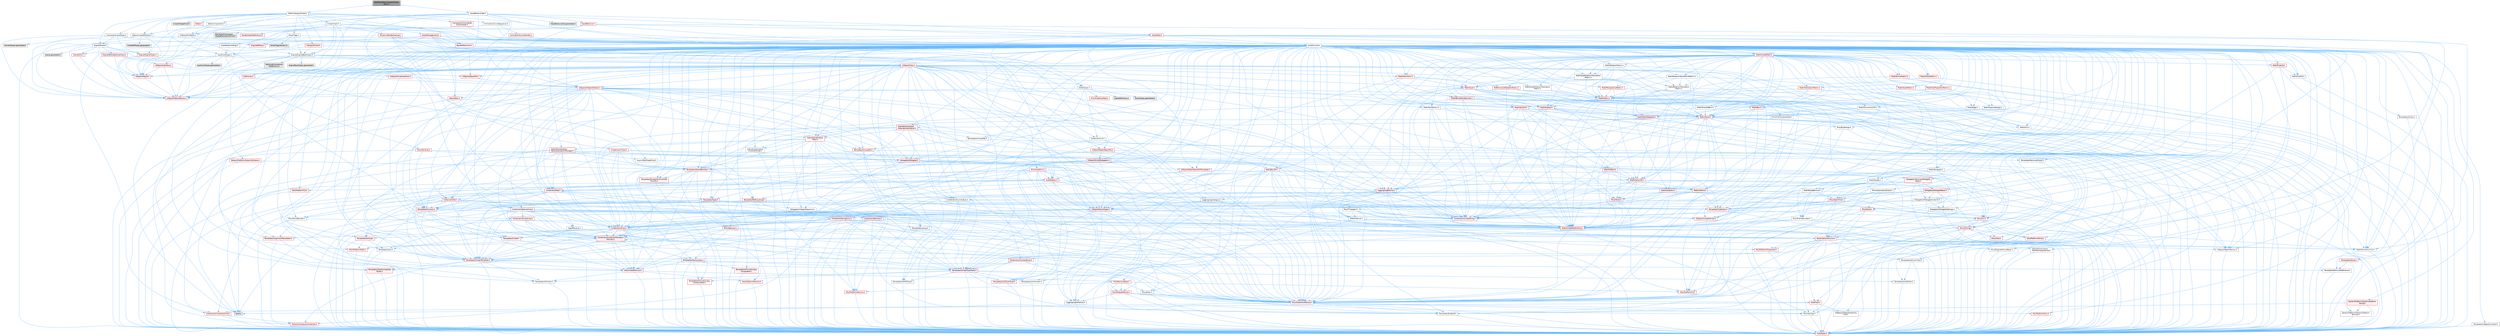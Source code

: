 digraph "DataflowEditorViewportClientBase.h"
{
 // INTERACTIVE_SVG=YES
 // LATEX_PDF_SIZE
  bgcolor="transparent";
  edge [fontname=Helvetica,fontsize=10,labelfontname=Helvetica,labelfontsize=10];
  node [fontname=Helvetica,fontsize=10,shape=box,height=0.2,width=0.4];
  Node1 [id="Node000001",label="DataflowEditorViewportClient\lBase.h",height=0.2,width=0.4,color="gray40", fillcolor="grey60", style="filled", fontcolor="black",tooltip=" "];
  Node1 -> Node2 [id="edge1_Node000001_Node000002",color="steelblue1",style="solid",tooltip=" "];
  Node2 [id="Node000002",label="EditorViewportClient.h",height=0.2,width=0.4,color="grey40", fillcolor="white", style="filled",URL="$d4/d41/EditorViewportClient_8h.html",tooltip=" "];
  Node2 -> Node3 [id="edge2_Node000002_Node000003",color="steelblue1",style="solid",tooltip=" "];
  Node3 [id="Node000003",label="CoreMinimal.h",height=0.2,width=0.4,color="grey40", fillcolor="white", style="filled",URL="$d7/d67/CoreMinimal_8h.html",tooltip=" "];
  Node3 -> Node4 [id="edge3_Node000003_Node000004",color="steelblue1",style="solid",tooltip=" "];
  Node4 [id="Node000004",label="CoreTypes.h",height=0.2,width=0.4,color="red", fillcolor="#FFF0F0", style="filled",URL="$dc/dec/CoreTypes_8h.html",tooltip=" "];
  Node3 -> Node18 [id="edge4_Node000003_Node000018",color="steelblue1",style="solid",tooltip=" "];
  Node18 [id="Node000018",label="CoreFwd.h",height=0.2,width=0.4,color="red", fillcolor="#FFF0F0", style="filled",URL="$d1/d1e/CoreFwd_8h.html",tooltip=" "];
  Node18 -> Node4 [id="edge5_Node000018_Node000004",color="steelblue1",style="solid",tooltip=" "];
  Node18 -> Node19 [id="edge6_Node000018_Node000019",color="steelblue1",style="solid",tooltip=" "];
  Node19 [id="Node000019",label="Containers/ContainersFwd.h",height=0.2,width=0.4,color="red", fillcolor="#FFF0F0", style="filled",URL="$d4/d0a/ContainersFwd_8h.html",tooltip=" "];
  Node19 -> Node4 [id="edge7_Node000019_Node000004",color="steelblue1",style="solid",tooltip=" "];
  Node19 -> Node20 [id="edge8_Node000019_Node000020",color="steelblue1",style="solid",tooltip=" "];
  Node20 [id="Node000020",label="Traits/IsContiguousContainer.h",height=0.2,width=0.4,color="red", fillcolor="#FFF0F0", style="filled",URL="$d5/d3c/IsContiguousContainer_8h.html",tooltip=" "];
  Node20 -> Node4 [id="edge9_Node000020_Node000004",color="steelblue1",style="solid",tooltip=" "];
  Node18 -> Node24 [id="edge10_Node000018_Node000024",color="steelblue1",style="solid",tooltip=" "];
  Node24 [id="Node000024",label="UObject/UObjectHierarchy\lFwd.h",height=0.2,width=0.4,color="grey40", fillcolor="white", style="filled",URL="$d3/d13/UObjectHierarchyFwd_8h.html",tooltip=" "];
  Node3 -> Node24 [id="edge11_Node000003_Node000024",color="steelblue1",style="solid",tooltip=" "];
  Node3 -> Node19 [id="edge12_Node000003_Node000019",color="steelblue1",style="solid",tooltip=" "];
  Node3 -> Node25 [id="edge13_Node000003_Node000025",color="steelblue1",style="solid",tooltip=" "];
  Node25 [id="Node000025",label="Misc/VarArgs.h",height=0.2,width=0.4,color="grey40", fillcolor="white", style="filled",URL="$d5/d6f/VarArgs_8h.html",tooltip=" "];
  Node25 -> Node4 [id="edge14_Node000025_Node000004",color="steelblue1",style="solid",tooltip=" "];
  Node3 -> Node26 [id="edge15_Node000003_Node000026",color="steelblue1",style="solid",tooltip=" "];
  Node26 [id="Node000026",label="Logging/LogVerbosity.h",height=0.2,width=0.4,color="grey40", fillcolor="white", style="filled",URL="$d2/d8f/LogVerbosity_8h.html",tooltip=" "];
  Node26 -> Node4 [id="edge16_Node000026_Node000004",color="steelblue1",style="solid",tooltip=" "];
  Node3 -> Node27 [id="edge17_Node000003_Node000027",color="steelblue1",style="solid",tooltip=" "];
  Node27 [id="Node000027",label="Misc/OutputDevice.h",height=0.2,width=0.4,color="red", fillcolor="#FFF0F0", style="filled",URL="$d7/d32/OutputDevice_8h.html",tooltip=" "];
  Node27 -> Node18 [id="edge18_Node000027_Node000018",color="steelblue1",style="solid",tooltip=" "];
  Node27 -> Node4 [id="edge19_Node000027_Node000004",color="steelblue1",style="solid",tooltip=" "];
  Node27 -> Node26 [id="edge20_Node000027_Node000026",color="steelblue1",style="solid",tooltip=" "];
  Node27 -> Node25 [id="edge21_Node000027_Node000025",color="steelblue1",style="solid",tooltip=" "];
  Node3 -> Node33 [id="edge22_Node000003_Node000033",color="steelblue1",style="solid",tooltip=" "];
  Node33 [id="Node000033",label="HAL/PlatformCrt.h",height=0.2,width=0.4,color="red", fillcolor="#FFF0F0", style="filled",URL="$d8/d75/PlatformCrt_8h.html",tooltip=" "];
  Node3 -> Node43 [id="edge23_Node000003_Node000043",color="steelblue1",style="solid",tooltip=" "];
  Node43 [id="Node000043",label="HAL/PlatformMisc.h",height=0.2,width=0.4,color="red", fillcolor="#FFF0F0", style="filled",URL="$d0/df5/PlatformMisc_8h.html",tooltip=" "];
  Node43 -> Node4 [id="edge24_Node000043_Node000004",color="steelblue1",style="solid",tooltip=" "];
  Node3 -> Node62 [id="edge25_Node000003_Node000062",color="steelblue1",style="solid",tooltip=" "];
  Node62 [id="Node000062",label="Misc/AssertionMacros.h",height=0.2,width=0.4,color="red", fillcolor="#FFF0F0", style="filled",URL="$d0/dfa/AssertionMacros_8h.html",tooltip=" "];
  Node62 -> Node4 [id="edge26_Node000062_Node000004",color="steelblue1",style="solid",tooltip=" "];
  Node62 -> Node43 [id="edge27_Node000062_Node000043",color="steelblue1",style="solid",tooltip=" "];
  Node62 -> Node63 [id="edge28_Node000062_Node000063",color="steelblue1",style="solid",tooltip=" "];
  Node63 [id="Node000063",label="Templates/EnableIf.h",height=0.2,width=0.4,color="grey40", fillcolor="white", style="filled",URL="$d7/d60/EnableIf_8h.html",tooltip=" "];
  Node63 -> Node4 [id="edge29_Node000063_Node000004",color="steelblue1",style="solid",tooltip=" "];
  Node62 -> Node25 [id="edge30_Node000062_Node000025",color="steelblue1",style="solid",tooltip=" "];
  Node62 -> Node70 [id="edge31_Node000062_Node000070",color="steelblue1",style="solid",tooltip=" "];
  Node70 [id="Node000070",label="atomic",height=0.2,width=0.4,color="grey60", fillcolor="#E0E0E0", style="filled",tooltip=" "];
  Node3 -> Node71 [id="edge32_Node000003_Node000071",color="steelblue1",style="solid",tooltip=" "];
  Node71 [id="Node000071",label="Templates/IsPointer.h",height=0.2,width=0.4,color="grey40", fillcolor="white", style="filled",URL="$d7/d05/IsPointer_8h.html",tooltip=" "];
  Node71 -> Node4 [id="edge33_Node000071_Node000004",color="steelblue1",style="solid",tooltip=" "];
  Node3 -> Node72 [id="edge34_Node000003_Node000072",color="steelblue1",style="solid",tooltip=" "];
  Node72 [id="Node000072",label="HAL/PlatformMemory.h",height=0.2,width=0.4,color="red", fillcolor="#FFF0F0", style="filled",URL="$de/d68/PlatformMemory_8h.html",tooltip=" "];
  Node72 -> Node4 [id="edge35_Node000072_Node000004",color="steelblue1",style="solid",tooltip=" "];
  Node3 -> Node55 [id="edge36_Node000003_Node000055",color="steelblue1",style="solid",tooltip=" "];
  Node55 [id="Node000055",label="HAL/PlatformAtomics.h",height=0.2,width=0.4,color="red", fillcolor="#FFF0F0", style="filled",URL="$d3/d36/PlatformAtomics_8h.html",tooltip=" "];
  Node55 -> Node4 [id="edge37_Node000055_Node000004",color="steelblue1",style="solid",tooltip=" "];
  Node3 -> Node77 [id="edge38_Node000003_Node000077",color="steelblue1",style="solid",tooltip=" "];
  Node77 [id="Node000077",label="Misc/Exec.h",height=0.2,width=0.4,color="grey40", fillcolor="white", style="filled",URL="$de/ddb/Exec_8h.html",tooltip=" "];
  Node77 -> Node4 [id="edge39_Node000077_Node000004",color="steelblue1",style="solid",tooltip=" "];
  Node77 -> Node62 [id="edge40_Node000077_Node000062",color="steelblue1",style="solid",tooltip=" "];
  Node3 -> Node78 [id="edge41_Node000003_Node000078",color="steelblue1",style="solid",tooltip=" "];
  Node78 [id="Node000078",label="HAL/MemoryBase.h",height=0.2,width=0.4,color="red", fillcolor="#FFF0F0", style="filled",URL="$d6/d9f/MemoryBase_8h.html",tooltip=" "];
  Node78 -> Node4 [id="edge42_Node000078_Node000004",color="steelblue1",style="solid",tooltip=" "];
  Node78 -> Node55 [id="edge43_Node000078_Node000055",color="steelblue1",style="solid",tooltip=" "];
  Node78 -> Node33 [id="edge44_Node000078_Node000033",color="steelblue1",style="solid",tooltip=" "];
  Node78 -> Node77 [id="edge45_Node000078_Node000077",color="steelblue1",style="solid",tooltip=" "];
  Node78 -> Node27 [id="edge46_Node000078_Node000027",color="steelblue1",style="solid",tooltip=" "];
  Node3 -> Node88 [id="edge47_Node000003_Node000088",color="steelblue1",style="solid",tooltip=" "];
  Node88 [id="Node000088",label="HAL/UnrealMemory.h",height=0.2,width=0.4,color="red", fillcolor="#FFF0F0", style="filled",URL="$d9/d96/UnrealMemory_8h.html",tooltip=" "];
  Node88 -> Node4 [id="edge48_Node000088_Node000004",color="steelblue1",style="solid",tooltip=" "];
  Node88 -> Node78 [id="edge49_Node000088_Node000078",color="steelblue1",style="solid",tooltip=" "];
  Node88 -> Node72 [id="edge50_Node000088_Node000072",color="steelblue1",style="solid",tooltip=" "];
  Node88 -> Node71 [id="edge51_Node000088_Node000071",color="steelblue1",style="solid",tooltip=" "];
  Node3 -> Node90 [id="edge52_Node000003_Node000090",color="steelblue1",style="solid",tooltip=" "];
  Node90 [id="Node000090",label="Templates/IsArithmetic.h",height=0.2,width=0.4,color="grey40", fillcolor="white", style="filled",URL="$d2/d5d/IsArithmetic_8h.html",tooltip=" "];
  Node90 -> Node4 [id="edge53_Node000090_Node000004",color="steelblue1",style="solid",tooltip=" "];
  Node3 -> Node84 [id="edge54_Node000003_Node000084",color="steelblue1",style="solid",tooltip=" "];
  Node84 [id="Node000084",label="Templates/AndOrNot.h",height=0.2,width=0.4,color="grey40", fillcolor="white", style="filled",URL="$db/d0a/AndOrNot_8h.html",tooltip=" "];
  Node84 -> Node4 [id="edge55_Node000084_Node000004",color="steelblue1",style="solid",tooltip=" "];
  Node3 -> Node91 [id="edge56_Node000003_Node000091",color="steelblue1",style="solid",tooltip=" "];
  Node91 [id="Node000091",label="Templates/IsPODType.h",height=0.2,width=0.4,color="grey40", fillcolor="white", style="filled",URL="$d7/db1/IsPODType_8h.html",tooltip=" "];
  Node91 -> Node4 [id="edge57_Node000091_Node000004",color="steelblue1",style="solid",tooltip=" "];
  Node3 -> Node92 [id="edge58_Node000003_Node000092",color="steelblue1",style="solid",tooltip=" "];
  Node92 [id="Node000092",label="Templates/IsUECoreType.h",height=0.2,width=0.4,color="red", fillcolor="#FFF0F0", style="filled",URL="$d1/db8/IsUECoreType_8h.html",tooltip=" "];
  Node92 -> Node4 [id="edge59_Node000092_Node000004",color="steelblue1",style="solid",tooltip=" "];
  Node3 -> Node85 [id="edge60_Node000003_Node000085",color="steelblue1",style="solid",tooltip=" "];
  Node85 [id="Node000085",label="Templates/IsTriviallyCopy\lConstructible.h",height=0.2,width=0.4,color="red", fillcolor="#FFF0F0", style="filled",URL="$d3/d78/IsTriviallyCopyConstructible_8h.html",tooltip=" "];
  Node85 -> Node4 [id="edge61_Node000085_Node000004",color="steelblue1",style="solid",tooltip=" "];
  Node3 -> Node93 [id="edge62_Node000003_Node000093",color="steelblue1",style="solid",tooltip=" "];
  Node93 [id="Node000093",label="Templates/UnrealTypeTraits.h",height=0.2,width=0.4,color="red", fillcolor="#FFF0F0", style="filled",URL="$d2/d2d/UnrealTypeTraits_8h.html",tooltip=" "];
  Node93 -> Node4 [id="edge63_Node000093_Node000004",color="steelblue1",style="solid",tooltip=" "];
  Node93 -> Node71 [id="edge64_Node000093_Node000071",color="steelblue1",style="solid",tooltip=" "];
  Node93 -> Node62 [id="edge65_Node000093_Node000062",color="steelblue1",style="solid",tooltip=" "];
  Node93 -> Node84 [id="edge66_Node000093_Node000084",color="steelblue1",style="solid",tooltip=" "];
  Node93 -> Node63 [id="edge67_Node000093_Node000063",color="steelblue1",style="solid",tooltip=" "];
  Node93 -> Node90 [id="edge68_Node000093_Node000090",color="steelblue1",style="solid",tooltip=" "];
  Node93 -> Node91 [id="edge69_Node000093_Node000091",color="steelblue1",style="solid",tooltip=" "];
  Node93 -> Node92 [id="edge70_Node000093_Node000092",color="steelblue1",style="solid",tooltip=" "];
  Node93 -> Node85 [id="edge71_Node000093_Node000085",color="steelblue1",style="solid",tooltip=" "];
  Node3 -> Node63 [id="edge72_Node000003_Node000063",color="steelblue1",style="solid",tooltip=" "];
  Node3 -> Node95 [id="edge73_Node000003_Node000095",color="steelblue1",style="solid",tooltip=" "];
  Node95 [id="Node000095",label="Templates/RemoveReference.h",height=0.2,width=0.4,color="grey40", fillcolor="white", style="filled",URL="$da/dbe/RemoveReference_8h.html",tooltip=" "];
  Node95 -> Node4 [id="edge74_Node000095_Node000004",color="steelblue1",style="solid",tooltip=" "];
  Node3 -> Node96 [id="edge75_Node000003_Node000096",color="steelblue1",style="solid",tooltip=" "];
  Node96 [id="Node000096",label="Templates/IntegralConstant.h",height=0.2,width=0.4,color="grey40", fillcolor="white", style="filled",URL="$db/d1b/IntegralConstant_8h.html",tooltip=" "];
  Node96 -> Node4 [id="edge76_Node000096_Node000004",color="steelblue1",style="solid",tooltip=" "];
  Node3 -> Node97 [id="edge77_Node000003_Node000097",color="steelblue1",style="solid",tooltip=" "];
  Node97 [id="Node000097",label="Templates/IsClass.h",height=0.2,width=0.4,color="grey40", fillcolor="white", style="filled",URL="$db/dcb/IsClass_8h.html",tooltip=" "];
  Node97 -> Node4 [id="edge78_Node000097_Node000004",color="steelblue1",style="solid",tooltip=" "];
  Node3 -> Node98 [id="edge79_Node000003_Node000098",color="steelblue1",style="solid",tooltip=" "];
  Node98 [id="Node000098",label="Templates/TypeCompatible\lBytes.h",height=0.2,width=0.4,color="red", fillcolor="#FFF0F0", style="filled",URL="$df/d0a/TypeCompatibleBytes_8h.html",tooltip=" "];
  Node98 -> Node4 [id="edge80_Node000098_Node000004",color="steelblue1",style="solid",tooltip=" "];
  Node3 -> Node20 [id="edge81_Node000003_Node000020",color="steelblue1",style="solid",tooltip=" "];
  Node3 -> Node99 [id="edge82_Node000003_Node000099",color="steelblue1",style="solid",tooltip=" "];
  Node99 [id="Node000099",label="Templates/UnrealTemplate.h",height=0.2,width=0.4,color="red", fillcolor="#FFF0F0", style="filled",URL="$d4/d24/UnrealTemplate_8h.html",tooltip=" "];
  Node99 -> Node4 [id="edge83_Node000099_Node000004",color="steelblue1",style="solid",tooltip=" "];
  Node99 -> Node71 [id="edge84_Node000099_Node000071",color="steelblue1",style="solid",tooltip=" "];
  Node99 -> Node88 [id="edge85_Node000099_Node000088",color="steelblue1",style="solid",tooltip=" "];
  Node99 -> Node93 [id="edge86_Node000099_Node000093",color="steelblue1",style="solid",tooltip=" "];
  Node99 -> Node95 [id="edge87_Node000099_Node000095",color="steelblue1",style="solid",tooltip=" "];
  Node99 -> Node98 [id="edge88_Node000099_Node000098",color="steelblue1",style="solid",tooltip=" "];
  Node99 -> Node20 [id="edge89_Node000099_Node000020",color="steelblue1",style="solid",tooltip=" "];
  Node3 -> Node48 [id="edge90_Node000003_Node000048",color="steelblue1",style="solid",tooltip=" "];
  Node48 [id="Node000048",label="Math/NumericLimits.h",height=0.2,width=0.4,color="grey40", fillcolor="white", style="filled",URL="$df/d1b/NumericLimits_8h.html",tooltip=" "];
  Node48 -> Node4 [id="edge91_Node000048_Node000004",color="steelblue1",style="solid",tooltip=" "];
  Node3 -> Node103 [id="edge92_Node000003_Node000103",color="steelblue1",style="solid",tooltip=" "];
  Node103 [id="Node000103",label="HAL/PlatformMath.h",height=0.2,width=0.4,color="red", fillcolor="#FFF0F0", style="filled",URL="$dc/d53/PlatformMath_8h.html",tooltip=" "];
  Node103 -> Node4 [id="edge93_Node000103_Node000004",color="steelblue1",style="solid",tooltip=" "];
  Node3 -> Node86 [id="edge94_Node000003_Node000086",color="steelblue1",style="solid",tooltip=" "];
  Node86 [id="Node000086",label="Templates/IsTriviallyCopy\lAssignable.h",height=0.2,width=0.4,color="red", fillcolor="#FFF0F0", style="filled",URL="$d2/df2/IsTriviallyCopyAssignable_8h.html",tooltip=" "];
  Node86 -> Node4 [id="edge95_Node000086_Node000004",color="steelblue1",style="solid",tooltip=" "];
  Node3 -> Node111 [id="edge96_Node000003_Node000111",color="steelblue1",style="solid",tooltip=" "];
  Node111 [id="Node000111",label="Templates/MemoryOps.h",height=0.2,width=0.4,color="red", fillcolor="#FFF0F0", style="filled",URL="$db/dea/MemoryOps_8h.html",tooltip=" "];
  Node111 -> Node4 [id="edge97_Node000111_Node000004",color="steelblue1",style="solid",tooltip=" "];
  Node111 -> Node88 [id="edge98_Node000111_Node000088",color="steelblue1",style="solid",tooltip=" "];
  Node111 -> Node86 [id="edge99_Node000111_Node000086",color="steelblue1",style="solid",tooltip=" "];
  Node111 -> Node85 [id="edge100_Node000111_Node000085",color="steelblue1",style="solid",tooltip=" "];
  Node111 -> Node93 [id="edge101_Node000111_Node000093",color="steelblue1",style="solid",tooltip=" "];
  Node3 -> Node112 [id="edge102_Node000003_Node000112",color="steelblue1",style="solid",tooltip=" "];
  Node112 [id="Node000112",label="Containers/ContainerAllocation\lPolicies.h",height=0.2,width=0.4,color="red", fillcolor="#FFF0F0", style="filled",URL="$d7/dff/ContainerAllocationPolicies_8h.html",tooltip=" "];
  Node112 -> Node4 [id="edge103_Node000112_Node000004",color="steelblue1",style="solid",tooltip=" "];
  Node112 -> Node112 [id="edge104_Node000112_Node000112",color="steelblue1",style="solid",tooltip=" "];
  Node112 -> Node103 [id="edge105_Node000112_Node000103",color="steelblue1",style="solid",tooltip=" "];
  Node112 -> Node88 [id="edge106_Node000112_Node000088",color="steelblue1",style="solid",tooltip=" "];
  Node112 -> Node48 [id="edge107_Node000112_Node000048",color="steelblue1",style="solid",tooltip=" "];
  Node112 -> Node62 [id="edge108_Node000112_Node000062",color="steelblue1",style="solid",tooltip=" "];
  Node112 -> Node111 [id="edge109_Node000112_Node000111",color="steelblue1",style="solid",tooltip=" "];
  Node112 -> Node98 [id="edge110_Node000112_Node000098",color="steelblue1",style="solid",tooltip=" "];
  Node3 -> Node115 [id="edge111_Node000003_Node000115",color="steelblue1",style="solid",tooltip=" "];
  Node115 [id="Node000115",label="Templates/IsEnumClass.h",height=0.2,width=0.4,color="grey40", fillcolor="white", style="filled",URL="$d7/d15/IsEnumClass_8h.html",tooltip=" "];
  Node115 -> Node4 [id="edge112_Node000115_Node000004",color="steelblue1",style="solid",tooltip=" "];
  Node115 -> Node84 [id="edge113_Node000115_Node000084",color="steelblue1",style="solid",tooltip=" "];
  Node3 -> Node116 [id="edge114_Node000003_Node000116",color="steelblue1",style="solid",tooltip=" "];
  Node116 [id="Node000116",label="HAL/PlatformProperties.h",height=0.2,width=0.4,color="red", fillcolor="#FFF0F0", style="filled",URL="$d9/db0/PlatformProperties_8h.html",tooltip=" "];
  Node116 -> Node4 [id="edge115_Node000116_Node000004",color="steelblue1",style="solid",tooltip=" "];
  Node3 -> Node119 [id="edge116_Node000003_Node000119",color="steelblue1",style="solid",tooltip=" "];
  Node119 [id="Node000119",label="Misc/EngineVersionBase.h",height=0.2,width=0.4,color="grey40", fillcolor="white", style="filled",URL="$d5/d2b/EngineVersionBase_8h.html",tooltip=" "];
  Node119 -> Node4 [id="edge117_Node000119_Node000004",color="steelblue1",style="solid",tooltip=" "];
  Node3 -> Node120 [id="edge118_Node000003_Node000120",color="steelblue1",style="solid",tooltip=" "];
  Node120 [id="Node000120",label="Internationalization\l/TextNamespaceFwd.h",height=0.2,width=0.4,color="grey40", fillcolor="white", style="filled",URL="$d8/d97/TextNamespaceFwd_8h.html",tooltip=" "];
  Node120 -> Node4 [id="edge119_Node000120_Node000004",color="steelblue1",style="solid",tooltip=" "];
  Node3 -> Node121 [id="edge120_Node000003_Node000121",color="steelblue1",style="solid",tooltip=" "];
  Node121 [id="Node000121",label="Serialization/Archive.h",height=0.2,width=0.4,color="red", fillcolor="#FFF0F0", style="filled",URL="$d7/d3b/Archive_8h.html",tooltip=" "];
  Node121 -> Node18 [id="edge121_Node000121_Node000018",color="steelblue1",style="solid",tooltip=" "];
  Node121 -> Node4 [id="edge122_Node000121_Node000004",color="steelblue1",style="solid",tooltip=" "];
  Node121 -> Node116 [id="edge123_Node000121_Node000116",color="steelblue1",style="solid",tooltip=" "];
  Node121 -> Node120 [id="edge124_Node000121_Node000120",color="steelblue1",style="solid",tooltip=" "];
  Node121 -> Node62 [id="edge125_Node000121_Node000062",color="steelblue1",style="solid",tooltip=" "];
  Node121 -> Node119 [id="edge126_Node000121_Node000119",color="steelblue1",style="solid",tooltip=" "];
  Node121 -> Node25 [id="edge127_Node000121_Node000025",color="steelblue1",style="solid",tooltip=" "];
  Node121 -> Node63 [id="edge128_Node000121_Node000063",color="steelblue1",style="solid",tooltip=" "];
  Node121 -> Node115 [id="edge129_Node000121_Node000115",color="steelblue1",style="solid",tooltip=" "];
  Node121 -> Node99 [id="edge130_Node000121_Node000099",color="steelblue1",style="solid",tooltip=" "];
  Node121 -> Node124 [id="edge131_Node000121_Node000124",color="steelblue1",style="solid",tooltip=" "];
  Node124 [id="Node000124",label="UObject/ObjectVersion.h",height=0.2,width=0.4,color="grey40", fillcolor="white", style="filled",URL="$da/d63/ObjectVersion_8h.html",tooltip=" "];
  Node124 -> Node4 [id="edge132_Node000124_Node000004",color="steelblue1",style="solid",tooltip=" "];
  Node3 -> Node125 [id="edge133_Node000003_Node000125",color="steelblue1",style="solid",tooltip=" "];
  Node125 [id="Node000125",label="Templates/Less.h",height=0.2,width=0.4,color="grey40", fillcolor="white", style="filled",URL="$de/dc8/Less_8h.html",tooltip=" "];
  Node125 -> Node4 [id="edge134_Node000125_Node000004",color="steelblue1",style="solid",tooltip=" "];
  Node125 -> Node99 [id="edge135_Node000125_Node000099",color="steelblue1",style="solid",tooltip=" "];
  Node3 -> Node126 [id="edge136_Node000003_Node000126",color="steelblue1",style="solid",tooltip=" "];
  Node126 [id="Node000126",label="Templates/Sorting.h",height=0.2,width=0.4,color="red", fillcolor="#FFF0F0", style="filled",URL="$d3/d9e/Sorting_8h.html",tooltip=" "];
  Node126 -> Node4 [id="edge137_Node000126_Node000004",color="steelblue1",style="solid",tooltip=" "];
  Node126 -> Node103 [id="edge138_Node000126_Node000103",color="steelblue1",style="solid",tooltip=" "];
  Node126 -> Node125 [id="edge139_Node000126_Node000125",color="steelblue1",style="solid",tooltip=" "];
  Node3 -> Node137 [id="edge140_Node000003_Node000137",color="steelblue1",style="solid",tooltip=" "];
  Node137 [id="Node000137",label="Misc/Char.h",height=0.2,width=0.4,color="red", fillcolor="#FFF0F0", style="filled",URL="$d0/d58/Char_8h.html",tooltip=" "];
  Node137 -> Node4 [id="edge141_Node000137_Node000004",color="steelblue1",style="solid",tooltip=" "];
  Node3 -> Node140 [id="edge142_Node000003_Node000140",color="steelblue1",style="solid",tooltip=" "];
  Node140 [id="Node000140",label="GenericPlatform/GenericPlatform\lStricmp.h",height=0.2,width=0.4,color="grey40", fillcolor="white", style="filled",URL="$d2/d86/GenericPlatformStricmp_8h.html",tooltip=" "];
  Node140 -> Node4 [id="edge143_Node000140_Node000004",color="steelblue1",style="solid",tooltip=" "];
  Node3 -> Node141 [id="edge144_Node000003_Node000141",color="steelblue1",style="solid",tooltip=" "];
  Node141 [id="Node000141",label="GenericPlatform/GenericPlatform\lString.h",height=0.2,width=0.4,color="red", fillcolor="#FFF0F0", style="filled",URL="$dd/d20/GenericPlatformString_8h.html",tooltip=" "];
  Node141 -> Node4 [id="edge145_Node000141_Node000004",color="steelblue1",style="solid",tooltip=" "];
  Node141 -> Node140 [id="edge146_Node000141_Node000140",color="steelblue1",style="solid",tooltip=" "];
  Node141 -> Node63 [id="edge147_Node000141_Node000063",color="steelblue1",style="solid",tooltip=" "];
  Node3 -> Node74 [id="edge148_Node000003_Node000074",color="steelblue1",style="solid",tooltip=" "];
  Node74 [id="Node000074",label="HAL/PlatformString.h",height=0.2,width=0.4,color="red", fillcolor="#FFF0F0", style="filled",URL="$db/db5/PlatformString_8h.html",tooltip=" "];
  Node74 -> Node4 [id="edge149_Node000074_Node000004",color="steelblue1",style="solid",tooltip=" "];
  Node3 -> Node144 [id="edge150_Node000003_Node000144",color="steelblue1",style="solid",tooltip=" "];
  Node144 [id="Node000144",label="Misc/CString.h",height=0.2,width=0.4,color="red", fillcolor="#FFF0F0", style="filled",URL="$d2/d49/CString_8h.html",tooltip=" "];
  Node144 -> Node4 [id="edge151_Node000144_Node000004",color="steelblue1",style="solid",tooltip=" "];
  Node144 -> Node33 [id="edge152_Node000144_Node000033",color="steelblue1",style="solid",tooltip=" "];
  Node144 -> Node74 [id="edge153_Node000144_Node000074",color="steelblue1",style="solid",tooltip=" "];
  Node144 -> Node62 [id="edge154_Node000144_Node000062",color="steelblue1",style="solid",tooltip=" "];
  Node144 -> Node137 [id="edge155_Node000144_Node000137",color="steelblue1",style="solid",tooltip=" "];
  Node144 -> Node25 [id="edge156_Node000144_Node000025",color="steelblue1",style="solid",tooltip=" "];
  Node3 -> Node145 [id="edge157_Node000003_Node000145",color="steelblue1",style="solid",tooltip=" "];
  Node145 [id="Node000145",label="Misc/Crc.h",height=0.2,width=0.4,color="red", fillcolor="#FFF0F0", style="filled",URL="$d4/dd2/Crc_8h.html",tooltip=" "];
  Node145 -> Node4 [id="edge158_Node000145_Node000004",color="steelblue1",style="solid",tooltip=" "];
  Node145 -> Node74 [id="edge159_Node000145_Node000074",color="steelblue1",style="solid",tooltip=" "];
  Node145 -> Node62 [id="edge160_Node000145_Node000062",color="steelblue1",style="solid",tooltip=" "];
  Node145 -> Node144 [id="edge161_Node000145_Node000144",color="steelblue1",style="solid",tooltip=" "];
  Node145 -> Node137 [id="edge162_Node000145_Node000137",color="steelblue1",style="solid",tooltip=" "];
  Node145 -> Node93 [id="edge163_Node000145_Node000093",color="steelblue1",style="solid",tooltip=" "];
  Node3 -> Node136 [id="edge164_Node000003_Node000136",color="steelblue1",style="solid",tooltip=" "];
  Node136 [id="Node000136",label="Math/UnrealMathUtility.h",height=0.2,width=0.4,color="red", fillcolor="#FFF0F0", style="filled",URL="$db/db8/UnrealMathUtility_8h.html",tooltip=" "];
  Node136 -> Node4 [id="edge165_Node000136_Node000004",color="steelblue1",style="solid",tooltip=" "];
  Node136 -> Node62 [id="edge166_Node000136_Node000062",color="steelblue1",style="solid",tooltip=" "];
  Node136 -> Node103 [id="edge167_Node000136_Node000103",color="steelblue1",style="solid",tooltip=" "];
  Node3 -> Node146 [id="edge168_Node000003_Node000146",color="steelblue1",style="solid",tooltip=" "];
  Node146 [id="Node000146",label="Containers/UnrealString.h",height=0.2,width=0.4,color="red", fillcolor="#FFF0F0", style="filled",URL="$d5/dba/UnrealString_8h.html",tooltip=" "];
  Node3 -> Node150 [id="edge169_Node000003_Node000150",color="steelblue1",style="solid",tooltip=" "];
  Node150 [id="Node000150",label="Containers/Array.h",height=0.2,width=0.4,color="red", fillcolor="#FFF0F0", style="filled",URL="$df/dd0/Array_8h.html",tooltip=" "];
  Node150 -> Node4 [id="edge170_Node000150_Node000004",color="steelblue1",style="solid",tooltip=" "];
  Node150 -> Node62 [id="edge171_Node000150_Node000062",color="steelblue1",style="solid",tooltip=" "];
  Node150 -> Node88 [id="edge172_Node000150_Node000088",color="steelblue1",style="solid",tooltip=" "];
  Node150 -> Node93 [id="edge173_Node000150_Node000093",color="steelblue1",style="solid",tooltip=" "];
  Node150 -> Node99 [id="edge174_Node000150_Node000099",color="steelblue1",style="solid",tooltip=" "];
  Node150 -> Node112 [id="edge175_Node000150_Node000112",color="steelblue1",style="solid",tooltip=" "];
  Node150 -> Node121 [id="edge176_Node000150_Node000121",color="steelblue1",style="solid",tooltip=" "];
  Node150 -> Node129 [id="edge177_Node000150_Node000129",color="steelblue1",style="solid",tooltip=" "];
  Node129 [id="Node000129",label="Templates/Invoke.h",height=0.2,width=0.4,color="red", fillcolor="#FFF0F0", style="filled",URL="$d7/deb/Invoke_8h.html",tooltip=" "];
  Node129 -> Node4 [id="edge178_Node000129_Node000004",color="steelblue1",style="solid",tooltip=" "];
  Node129 -> Node99 [id="edge179_Node000129_Node000099",color="steelblue1",style="solid",tooltip=" "];
  Node150 -> Node125 [id="edge180_Node000150_Node000125",color="steelblue1",style="solid",tooltip=" "];
  Node150 -> Node126 [id="edge181_Node000150_Node000126",color="steelblue1",style="solid",tooltip=" "];
  Node150 -> Node173 [id="edge182_Node000150_Node000173",color="steelblue1",style="solid",tooltip=" "];
  Node173 [id="Node000173",label="Templates/AlignmentTemplates.h",height=0.2,width=0.4,color="red", fillcolor="#FFF0F0", style="filled",URL="$dd/d32/AlignmentTemplates_8h.html",tooltip=" "];
  Node173 -> Node4 [id="edge183_Node000173_Node000004",color="steelblue1",style="solid",tooltip=" "];
  Node173 -> Node71 [id="edge184_Node000173_Node000071",color="steelblue1",style="solid",tooltip=" "];
  Node3 -> Node174 [id="edge185_Node000003_Node000174",color="steelblue1",style="solid",tooltip=" "];
  Node174 [id="Node000174",label="Misc/FrameNumber.h",height=0.2,width=0.4,color="grey40", fillcolor="white", style="filled",URL="$dd/dbd/FrameNumber_8h.html",tooltip=" "];
  Node174 -> Node4 [id="edge186_Node000174_Node000004",color="steelblue1",style="solid",tooltip=" "];
  Node174 -> Node48 [id="edge187_Node000174_Node000048",color="steelblue1",style="solid",tooltip=" "];
  Node174 -> Node136 [id="edge188_Node000174_Node000136",color="steelblue1",style="solid",tooltip=" "];
  Node174 -> Node63 [id="edge189_Node000174_Node000063",color="steelblue1",style="solid",tooltip=" "];
  Node174 -> Node93 [id="edge190_Node000174_Node000093",color="steelblue1",style="solid",tooltip=" "];
  Node3 -> Node175 [id="edge191_Node000003_Node000175",color="steelblue1",style="solid",tooltip=" "];
  Node175 [id="Node000175",label="Misc/Timespan.h",height=0.2,width=0.4,color="grey40", fillcolor="white", style="filled",URL="$da/dd9/Timespan_8h.html",tooltip=" "];
  Node175 -> Node4 [id="edge192_Node000175_Node000004",color="steelblue1",style="solid",tooltip=" "];
  Node175 -> Node176 [id="edge193_Node000175_Node000176",color="steelblue1",style="solid",tooltip=" "];
  Node176 [id="Node000176",label="Math/Interval.h",height=0.2,width=0.4,color="grey40", fillcolor="white", style="filled",URL="$d1/d55/Interval_8h.html",tooltip=" "];
  Node176 -> Node4 [id="edge194_Node000176_Node000004",color="steelblue1",style="solid",tooltip=" "];
  Node176 -> Node90 [id="edge195_Node000176_Node000090",color="steelblue1",style="solid",tooltip=" "];
  Node176 -> Node93 [id="edge196_Node000176_Node000093",color="steelblue1",style="solid",tooltip=" "];
  Node176 -> Node48 [id="edge197_Node000176_Node000048",color="steelblue1",style="solid",tooltip=" "];
  Node176 -> Node136 [id="edge198_Node000176_Node000136",color="steelblue1",style="solid",tooltip=" "];
  Node175 -> Node136 [id="edge199_Node000175_Node000136",color="steelblue1",style="solid",tooltip=" "];
  Node175 -> Node62 [id="edge200_Node000175_Node000062",color="steelblue1",style="solid",tooltip=" "];
  Node3 -> Node177 [id="edge201_Node000003_Node000177",color="steelblue1",style="solid",tooltip=" "];
  Node177 [id="Node000177",label="Containers/StringConv.h",height=0.2,width=0.4,color="red", fillcolor="#FFF0F0", style="filled",URL="$d3/ddf/StringConv_8h.html",tooltip=" "];
  Node177 -> Node4 [id="edge202_Node000177_Node000004",color="steelblue1",style="solid",tooltip=" "];
  Node177 -> Node62 [id="edge203_Node000177_Node000062",color="steelblue1",style="solid",tooltip=" "];
  Node177 -> Node112 [id="edge204_Node000177_Node000112",color="steelblue1",style="solid",tooltip=" "];
  Node177 -> Node150 [id="edge205_Node000177_Node000150",color="steelblue1",style="solid",tooltip=" "];
  Node177 -> Node144 [id="edge206_Node000177_Node000144",color="steelblue1",style="solid",tooltip=" "];
  Node177 -> Node178 [id="edge207_Node000177_Node000178",color="steelblue1",style="solid",tooltip=" "];
  Node178 [id="Node000178",label="Templates/IsArray.h",height=0.2,width=0.4,color="grey40", fillcolor="white", style="filled",URL="$d8/d8d/IsArray_8h.html",tooltip=" "];
  Node178 -> Node4 [id="edge208_Node000178_Node000004",color="steelblue1",style="solid",tooltip=" "];
  Node177 -> Node99 [id="edge209_Node000177_Node000099",color="steelblue1",style="solid",tooltip=" "];
  Node177 -> Node93 [id="edge210_Node000177_Node000093",color="steelblue1",style="solid",tooltip=" "];
  Node177 -> Node20 [id="edge211_Node000177_Node000020",color="steelblue1",style="solid",tooltip=" "];
  Node3 -> Node179 [id="edge212_Node000003_Node000179",color="steelblue1",style="solid",tooltip=" "];
  Node179 [id="Node000179",label="UObject/UnrealNames.h",height=0.2,width=0.4,color="red", fillcolor="#FFF0F0", style="filled",URL="$d8/db1/UnrealNames_8h.html",tooltip=" "];
  Node179 -> Node4 [id="edge213_Node000179_Node000004",color="steelblue1",style="solid",tooltip=" "];
  Node3 -> Node181 [id="edge214_Node000003_Node000181",color="steelblue1",style="solid",tooltip=" "];
  Node181 [id="Node000181",label="UObject/NameTypes.h",height=0.2,width=0.4,color="red", fillcolor="#FFF0F0", style="filled",URL="$d6/d35/NameTypes_8h.html",tooltip=" "];
  Node181 -> Node4 [id="edge215_Node000181_Node000004",color="steelblue1",style="solid",tooltip=" "];
  Node181 -> Node62 [id="edge216_Node000181_Node000062",color="steelblue1",style="solid",tooltip=" "];
  Node181 -> Node88 [id="edge217_Node000181_Node000088",color="steelblue1",style="solid",tooltip=" "];
  Node181 -> Node93 [id="edge218_Node000181_Node000093",color="steelblue1",style="solid",tooltip=" "];
  Node181 -> Node99 [id="edge219_Node000181_Node000099",color="steelblue1",style="solid",tooltip=" "];
  Node181 -> Node146 [id="edge220_Node000181_Node000146",color="steelblue1",style="solid",tooltip=" "];
  Node181 -> Node177 [id="edge221_Node000181_Node000177",color="steelblue1",style="solid",tooltip=" "];
  Node181 -> Node179 [id="edge222_Node000181_Node000179",color="steelblue1",style="solid",tooltip=" "];
  Node3 -> Node189 [id="edge223_Node000003_Node000189",color="steelblue1",style="solid",tooltip=" "];
  Node189 [id="Node000189",label="Misc/Parse.h",height=0.2,width=0.4,color="red", fillcolor="#FFF0F0", style="filled",URL="$dc/d71/Parse_8h.html",tooltip=" "];
  Node189 -> Node146 [id="edge224_Node000189_Node000146",color="steelblue1",style="solid",tooltip=" "];
  Node189 -> Node4 [id="edge225_Node000189_Node000004",color="steelblue1",style="solid",tooltip=" "];
  Node189 -> Node33 [id="edge226_Node000189_Node000033",color="steelblue1",style="solid",tooltip=" "];
  Node189 -> Node190 [id="edge227_Node000189_Node000190",color="steelblue1",style="solid",tooltip=" "];
  Node190 [id="Node000190",label="Templates/Function.h",height=0.2,width=0.4,color="red", fillcolor="#FFF0F0", style="filled",URL="$df/df5/Function_8h.html",tooltip=" "];
  Node190 -> Node4 [id="edge228_Node000190_Node000004",color="steelblue1",style="solid",tooltip=" "];
  Node190 -> Node62 [id="edge229_Node000190_Node000062",color="steelblue1",style="solid",tooltip=" "];
  Node190 -> Node88 [id="edge230_Node000190_Node000088",color="steelblue1",style="solid",tooltip=" "];
  Node190 -> Node93 [id="edge231_Node000190_Node000093",color="steelblue1",style="solid",tooltip=" "];
  Node190 -> Node129 [id="edge232_Node000190_Node000129",color="steelblue1",style="solid",tooltip=" "];
  Node190 -> Node99 [id="edge233_Node000190_Node000099",color="steelblue1",style="solid",tooltip=" "];
  Node190 -> Node136 [id="edge234_Node000190_Node000136",color="steelblue1",style="solid",tooltip=" "];
  Node3 -> Node173 [id="edge235_Node000003_Node000173",color="steelblue1",style="solid",tooltip=" "];
  Node3 -> Node192 [id="edge236_Node000003_Node000192",color="steelblue1",style="solid",tooltip=" "];
  Node192 [id="Node000192",label="Misc/StructBuilder.h",height=0.2,width=0.4,color="grey40", fillcolor="white", style="filled",URL="$d9/db3/StructBuilder_8h.html",tooltip=" "];
  Node192 -> Node4 [id="edge237_Node000192_Node000004",color="steelblue1",style="solid",tooltip=" "];
  Node192 -> Node136 [id="edge238_Node000192_Node000136",color="steelblue1",style="solid",tooltip=" "];
  Node192 -> Node173 [id="edge239_Node000192_Node000173",color="steelblue1",style="solid",tooltip=" "];
  Node3 -> Node105 [id="edge240_Node000003_Node000105",color="steelblue1",style="solid",tooltip=" "];
  Node105 [id="Node000105",label="Templates/Decay.h",height=0.2,width=0.4,color="red", fillcolor="#FFF0F0", style="filled",URL="$dd/d0f/Decay_8h.html",tooltip=" "];
  Node105 -> Node4 [id="edge241_Node000105_Node000004",color="steelblue1",style="solid",tooltip=" "];
  Node105 -> Node95 [id="edge242_Node000105_Node000095",color="steelblue1",style="solid",tooltip=" "];
  Node3 -> Node193 [id="edge243_Node000003_Node000193",color="steelblue1",style="solid",tooltip=" "];
  Node193 [id="Node000193",label="Templates/PointerIsConvertible\lFromTo.h",height=0.2,width=0.4,color="red", fillcolor="#FFF0F0", style="filled",URL="$d6/d65/PointerIsConvertibleFromTo_8h.html",tooltip=" "];
  Node193 -> Node4 [id="edge244_Node000193_Node000004",color="steelblue1",style="solid",tooltip=" "];
  Node3 -> Node129 [id="edge245_Node000003_Node000129",color="steelblue1",style="solid",tooltip=" "];
  Node3 -> Node190 [id="edge246_Node000003_Node000190",color="steelblue1",style="solid",tooltip=" "];
  Node3 -> Node162 [id="edge247_Node000003_Node000162",color="steelblue1",style="solid",tooltip=" "];
  Node162 [id="Node000162",label="Templates/TypeHash.h",height=0.2,width=0.4,color="red", fillcolor="#FFF0F0", style="filled",URL="$d1/d62/TypeHash_8h.html",tooltip=" "];
  Node162 -> Node4 [id="edge248_Node000162_Node000004",color="steelblue1",style="solid",tooltip=" "];
  Node162 -> Node145 [id="edge249_Node000162_Node000145",color="steelblue1",style="solid",tooltip=" "];
  Node3 -> Node194 [id="edge250_Node000003_Node000194",color="steelblue1",style="solid",tooltip=" "];
  Node194 [id="Node000194",label="Containers/ScriptArray.h",height=0.2,width=0.4,color="red", fillcolor="#FFF0F0", style="filled",URL="$dc/daf/ScriptArray_8h.html",tooltip=" "];
  Node194 -> Node4 [id="edge251_Node000194_Node000004",color="steelblue1",style="solid",tooltip=" "];
  Node194 -> Node62 [id="edge252_Node000194_Node000062",color="steelblue1",style="solid",tooltip=" "];
  Node194 -> Node88 [id="edge253_Node000194_Node000088",color="steelblue1",style="solid",tooltip=" "];
  Node194 -> Node112 [id="edge254_Node000194_Node000112",color="steelblue1",style="solid",tooltip=" "];
  Node194 -> Node150 [id="edge255_Node000194_Node000150",color="steelblue1",style="solid",tooltip=" "];
  Node3 -> Node195 [id="edge256_Node000003_Node000195",color="steelblue1",style="solid",tooltip=" "];
  Node195 [id="Node000195",label="Containers/BitArray.h",height=0.2,width=0.4,color="red", fillcolor="#FFF0F0", style="filled",URL="$d1/de4/BitArray_8h.html",tooltip=" "];
  Node195 -> Node112 [id="edge257_Node000195_Node000112",color="steelblue1",style="solid",tooltip=" "];
  Node195 -> Node4 [id="edge258_Node000195_Node000004",color="steelblue1",style="solid",tooltip=" "];
  Node195 -> Node55 [id="edge259_Node000195_Node000055",color="steelblue1",style="solid",tooltip=" "];
  Node195 -> Node88 [id="edge260_Node000195_Node000088",color="steelblue1",style="solid",tooltip=" "];
  Node195 -> Node136 [id="edge261_Node000195_Node000136",color="steelblue1",style="solid",tooltip=" "];
  Node195 -> Node62 [id="edge262_Node000195_Node000062",color="steelblue1",style="solid",tooltip=" "];
  Node195 -> Node121 [id="edge263_Node000195_Node000121",color="steelblue1",style="solid",tooltip=" "];
  Node195 -> Node63 [id="edge264_Node000195_Node000063",color="steelblue1",style="solid",tooltip=" "];
  Node195 -> Node129 [id="edge265_Node000195_Node000129",color="steelblue1",style="solid",tooltip=" "];
  Node195 -> Node99 [id="edge266_Node000195_Node000099",color="steelblue1",style="solid",tooltip=" "];
  Node195 -> Node93 [id="edge267_Node000195_Node000093",color="steelblue1",style="solid",tooltip=" "];
  Node3 -> Node196 [id="edge268_Node000003_Node000196",color="steelblue1",style="solid",tooltip=" "];
  Node196 [id="Node000196",label="Containers/SparseArray.h",height=0.2,width=0.4,color="red", fillcolor="#FFF0F0", style="filled",URL="$d5/dbf/SparseArray_8h.html",tooltip=" "];
  Node196 -> Node4 [id="edge269_Node000196_Node000004",color="steelblue1",style="solid",tooltip=" "];
  Node196 -> Node62 [id="edge270_Node000196_Node000062",color="steelblue1",style="solid",tooltip=" "];
  Node196 -> Node88 [id="edge271_Node000196_Node000088",color="steelblue1",style="solid",tooltip=" "];
  Node196 -> Node93 [id="edge272_Node000196_Node000093",color="steelblue1",style="solid",tooltip=" "];
  Node196 -> Node99 [id="edge273_Node000196_Node000099",color="steelblue1",style="solid",tooltip=" "];
  Node196 -> Node112 [id="edge274_Node000196_Node000112",color="steelblue1",style="solid",tooltip=" "];
  Node196 -> Node125 [id="edge275_Node000196_Node000125",color="steelblue1",style="solid",tooltip=" "];
  Node196 -> Node150 [id="edge276_Node000196_Node000150",color="steelblue1",style="solid",tooltip=" "];
  Node196 -> Node136 [id="edge277_Node000196_Node000136",color="steelblue1",style="solid",tooltip=" "];
  Node196 -> Node194 [id="edge278_Node000196_Node000194",color="steelblue1",style="solid",tooltip=" "];
  Node196 -> Node195 [id="edge279_Node000196_Node000195",color="steelblue1",style="solid",tooltip=" "];
  Node196 -> Node146 [id="edge280_Node000196_Node000146",color="steelblue1",style="solid",tooltip=" "];
  Node3 -> Node212 [id="edge281_Node000003_Node000212",color="steelblue1",style="solid",tooltip=" "];
  Node212 [id="Node000212",label="Containers/Set.h",height=0.2,width=0.4,color="red", fillcolor="#FFF0F0", style="filled",URL="$d4/d45/Set_8h.html",tooltip=" "];
  Node212 -> Node112 [id="edge282_Node000212_Node000112",color="steelblue1",style="solid",tooltip=" "];
  Node212 -> Node196 [id="edge283_Node000212_Node000196",color="steelblue1",style="solid",tooltip=" "];
  Node212 -> Node19 [id="edge284_Node000212_Node000019",color="steelblue1",style="solid",tooltip=" "];
  Node212 -> Node136 [id="edge285_Node000212_Node000136",color="steelblue1",style="solid",tooltip=" "];
  Node212 -> Node62 [id="edge286_Node000212_Node000062",color="steelblue1",style="solid",tooltip=" "];
  Node212 -> Node192 [id="edge287_Node000212_Node000192",color="steelblue1",style="solid",tooltip=" "];
  Node212 -> Node190 [id="edge288_Node000212_Node000190",color="steelblue1",style="solid",tooltip=" "];
  Node212 -> Node126 [id="edge289_Node000212_Node000126",color="steelblue1",style="solid",tooltip=" "];
  Node212 -> Node162 [id="edge290_Node000212_Node000162",color="steelblue1",style="solid",tooltip=" "];
  Node212 -> Node99 [id="edge291_Node000212_Node000099",color="steelblue1",style="solid",tooltip=" "];
  Node3 -> Node215 [id="edge292_Node000003_Node000215",color="steelblue1",style="solid",tooltip=" "];
  Node215 [id="Node000215",label="Algo/Reverse.h",height=0.2,width=0.4,color="grey40", fillcolor="white", style="filled",URL="$d5/d93/Reverse_8h.html",tooltip=" "];
  Node215 -> Node4 [id="edge293_Node000215_Node000004",color="steelblue1",style="solid",tooltip=" "];
  Node215 -> Node99 [id="edge294_Node000215_Node000099",color="steelblue1",style="solid",tooltip=" "];
  Node3 -> Node216 [id="edge295_Node000003_Node000216",color="steelblue1",style="solid",tooltip=" "];
  Node216 [id="Node000216",label="Containers/Map.h",height=0.2,width=0.4,color="red", fillcolor="#FFF0F0", style="filled",URL="$df/d79/Map_8h.html",tooltip=" "];
  Node216 -> Node4 [id="edge296_Node000216_Node000004",color="steelblue1",style="solid",tooltip=" "];
  Node216 -> Node215 [id="edge297_Node000216_Node000215",color="steelblue1",style="solid",tooltip=" "];
  Node216 -> Node212 [id="edge298_Node000216_Node000212",color="steelblue1",style="solid",tooltip=" "];
  Node216 -> Node146 [id="edge299_Node000216_Node000146",color="steelblue1",style="solid",tooltip=" "];
  Node216 -> Node62 [id="edge300_Node000216_Node000062",color="steelblue1",style="solid",tooltip=" "];
  Node216 -> Node192 [id="edge301_Node000216_Node000192",color="steelblue1",style="solid",tooltip=" "];
  Node216 -> Node190 [id="edge302_Node000216_Node000190",color="steelblue1",style="solid",tooltip=" "];
  Node216 -> Node126 [id="edge303_Node000216_Node000126",color="steelblue1",style="solid",tooltip=" "];
  Node216 -> Node217 [id="edge304_Node000216_Node000217",color="steelblue1",style="solid",tooltip=" "];
  Node217 [id="Node000217",label="Templates/Tuple.h",height=0.2,width=0.4,color="red", fillcolor="#FFF0F0", style="filled",URL="$d2/d4f/Tuple_8h.html",tooltip=" "];
  Node217 -> Node4 [id="edge305_Node000217_Node000004",color="steelblue1",style="solid",tooltip=" "];
  Node217 -> Node99 [id="edge306_Node000217_Node000099",color="steelblue1",style="solid",tooltip=" "];
  Node217 -> Node218 [id="edge307_Node000217_Node000218",color="steelblue1",style="solid",tooltip=" "];
  Node218 [id="Node000218",label="Delegates/IntegerSequence.h",height=0.2,width=0.4,color="grey40", fillcolor="white", style="filled",URL="$d2/dcc/IntegerSequence_8h.html",tooltip=" "];
  Node218 -> Node4 [id="edge308_Node000218_Node000004",color="steelblue1",style="solid",tooltip=" "];
  Node217 -> Node129 [id="edge309_Node000217_Node000129",color="steelblue1",style="solid",tooltip=" "];
  Node217 -> Node162 [id="edge310_Node000217_Node000162",color="steelblue1",style="solid",tooltip=" "];
  Node216 -> Node99 [id="edge311_Node000216_Node000099",color="steelblue1",style="solid",tooltip=" "];
  Node216 -> Node93 [id="edge312_Node000216_Node000093",color="steelblue1",style="solid",tooltip=" "];
  Node3 -> Node220 [id="edge313_Node000003_Node000220",color="steelblue1",style="solid",tooltip=" "];
  Node220 [id="Node000220",label="Math/IntPoint.h",height=0.2,width=0.4,color="red", fillcolor="#FFF0F0", style="filled",URL="$d3/df7/IntPoint_8h.html",tooltip=" "];
  Node220 -> Node4 [id="edge314_Node000220_Node000004",color="steelblue1",style="solid",tooltip=" "];
  Node220 -> Node62 [id="edge315_Node000220_Node000062",color="steelblue1",style="solid",tooltip=" "];
  Node220 -> Node189 [id="edge316_Node000220_Node000189",color="steelblue1",style="solid",tooltip=" "];
  Node220 -> Node136 [id="edge317_Node000220_Node000136",color="steelblue1",style="solid",tooltip=" "];
  Node220 -> Node146 [id="edge318_Node000220_Node000146",color="steelblue1",style="solid",tooltip=" "];
  Node220 -> Node162 [id="edge319_Node000220_Node000162",color="steelblue1",style="solid",tooltip=" "];
  Node3 -> Node222 [id="edge320_Node000003_Node000222",color="steelblue1",style="solid",tooltip=" "];
  Node222 [id="Node000222",label="Math/IntVector.h",height=0.2,width=0.4,color="red", fillcolor="#FFF0F0", style="filled",URL="$d7/d44/IntVector_8h.html",tooltip=" "];
  Node222 -> Node4 [id="edge321_Node000222_Node000004",color="steelblue1",style="solid",tooltip=" "];
  Node222 -> Node145 [id="edge322_Node000222_Node000145",color="steelblue1",style="solid",tooltip=" "];
  Node222 -> Node189 [id="edge323_Node000222_Node000189",color="steelblue1",style="solid",tooltip=" "];
  Node222 -> Node136 [id="edge324_Node000222_Node000136",color="steelblue1",style="solid",tooltip=" "];
  Node222 -> Node146 [id="edge325_Node000222_Node000146",color="steelblue1",style="solid",tooltip=" "];
  Node3 -> Node223 [id="edge326_Node000003_Node000223",color="steelblue1",style="solid",tooltip=" "];
  Node223 [id="Node000223",label="Logging/LogCategory.h",height=0.2,width=0.4,color="grey40", fillcolor="white", style="filled",URL="$d9/d36/LogCategory_8h.html",tooltip=" "];
  Node223 -> Node4 [id="edge327_Node000223_Node000004",color="steelblue1",style="solid",tooltip=" "];
  Node223 -> Node26 [id="edge328_Node000223_Node000026",color="steelblue1",style="solid",tooltip=" "];
  Node223 -> Node181 [id="edge329_Node000223_Node000181",color="steelblue1",style="solid",tooltip=" "];
  Node3 -> Node224 [id="edge330_Node000003_Node000224",color="steelblue1",style="solid",tooltip=" "];
  Node224 [id="Node000224",label="Logging/LogMacros.h",height=0.2,width=0.4,color="red", fillcolor="#FFF0F0", style="filled",URL="$d0/d16/LogMacros_8h.html",tooltip=" "];
  Node224 -> Node146 [id="edge331_Node000224_Node000146",color="steelblue1",style="solid",tooltip=" "];
  Node224 -> Node4 [id="edge332_Node000224_Node000004",color="steelblue1",style="solid",tooltip=" "];
  Node224 -> Node223 [id="edge333_Node000224_Node000223",color="steelblue1",style="solid",tooltip=" "];
  Node224 -> Node26 [id="edge334_Node000224_Node000026",color="steelblue1",style="solid",tooltip=" "];
  Node224 -> Node62 [id="edge335_Node000224_Node000062",color="steelblue1",style="solid",tooltip=" "];
  Node224 -> Node25 [id="edge336_Node000224_Node000025",color="steelblue1",style="solid",tooltip=" "];
  Node224 -> Node63 [id="edge337_Node000224_Node000063",color="steelblue1",style="solid",tooltip=" "];
  Node3 -> Node227 [id="edge338_Node000003_Node000227",color="steelblue1",style="solid",tooltip=" "];
  Node227 [id="Node000227",label="Math/Vector2D.h",height=0.2,width=0.4,color="red", fillcolor="#FFF0F0", style="filled",URL="$d3/db0/Vector2D_8h.html",tooltip=" "];
  Node227 -> Node4 [id="edge339_Node000227_Node000004",color="steelblue1",style="solid",tooltip=" "];
  Node227 -> Node62 [id="edge340_Node000227_Node000062",color="steelblue1",style="solid",tooltip=" "];
  Node227 -> Node145 [id="edge341_Node000227_Node000145",color="steelblue1",style="solid",tooltip=" "];
  Node227 -> Node136 [id="edge342_Node000227_Node000136",color="steelblue1",style="solid",tooltip=" "];
  Node227 -> Node146 [id="edge343_Node000227_Node000146",color="steelblue1",style="solid",tooltip=" "];
  Node227 -> Node189 [id="edge344_Node000227_Node000189",color="steelblue1",style="solid",tooltip=" "];
  Node227 -> Node220 [id="edge345_Node000227_Node000220",color="steelblue1",style="solid",tooltip=" "];
  Node227 -> Node224 [id="edge346_Node000227_Node000224",color="steelblue1",style="solid",tooltip=" "];
  Node3 -> Node231 [id="edge347_Node000003_Node000231",color="steelblue1",style="solid",tooltip=" "];
  Node231 [id="Node000231",label="Math/IntRect.h",height=0.2,width=0.4,color="red", fillcolor="#FFF0F0", style="filled",URL="$d7/d53/IntRect_8h.html",tooltip=" "];
  Node231 -> Node4 [id="edge348_Node000231_Node000004",color="steelblue1",style="solid",tooltip=" "];
  Node231 -> Node136 [id="edge349_Node000231_Node000136",color="steelblue1",style="solid",tooltip=" "];
  Node231 -> Node146 [id="edge350_Node000231_Node000146",color="steelblue1",style="solid",tooltip=" "];
  Node231 -> Node220 [id="edge351_Node000231_Node000220",color="steelblue1",style="solid",tooltip=" "];
  Node231 -> Node227 [id="edge352_Node000231_Node000227",color="steelblue1",style="solid",tooltip=" "];
  Node3 -> Node232 [id="edge353_Node000003_Node000232",color="steelblue1",style="solid",tooltip=" "];
  Node232 [id="Node000232",label="Misc/ByteSwap.h",height=0.2,width=0.4,color="grey40", fillcolor="white", style="filled",URL="$dc/dd7/ByteSwap_8h.html",tooltip=" "];
  Node232 -> Node4 [id="edge354_Node000232_Node000004",color="steelblue1",style="solid",tooltip=" "];
  Node232 -> Node33 [id="edge355_Node000232_Node000033",color="steelblue1",style="solid",tooltip=" "];
  Node3 -> Node161 [id="edge356_Node000003_Node000161",color="steelblue1",style="solid",tooltip=" "];
  Node161 [id="Node000161",label="Containers/EnumAsByte.h",height=0.2,width=0.4,color="grey40", fillcolor="white", style="filled",URL="$d6/d9a/EnumAsByte_8h.html",tooltip=" "];
  Node161 -> Node4 [id="edge357_Node000161_Node000004",color="steelblue1",style="solid",tooltip=" "];
  Node161 -> Node91 [id="edge358_Node000161_Node000091",color="steelblue1",style="solid",tooltip=" "];
  Node161 -> Node162 [id="edge359_Node000161_Node000162",color="steelblue1",style="solid",tooltip=" "];
  Node3 -> Node233 [id="edge360_Node000003_Node000233",color="steelblue1",style="solid",tooltip=" "];
  Node233 [id="Node000233",label="HAL/PlatformTLS.h",height=0.2,width=0.4,color="red", fillcolor="#FFF0F0", style="filled",URL="$d0/def/PlatformTLS_8h.html",tooltip=" "];
  Node233 -> Node4 [id="edge361_Node000233_Node000004",color="steelblue1",style="solid",tooltip=" "];
  Node3 -> Node236 [id="edge362_Node000003_Node000236",color="steelblue1",style="solid",tooltip=" "];
  Node236 [id="Node000236",label="CoreGlobals.h",height=0.2,width=0.4,color="red", fillcolor="#FFF0F0", style="filled",URL="$d5/d8c/CoreGlobals_8h.html",tooltip=" "];
  Node236 -> Node146 [id="edge363_Node000236_Node000146",color="steelblue1",style="solid",tooltip=" "];
  Node236 -> Node4 [id="edge364_Node000236_Node000004",color="steelblue1",style="solid",tooltip=" "];
  Node236 -> Node233 [id="edge365_Node000236_Node000233",color="steelblue1",style="solid",tooltip=" "];
  Node236 -> Node224 [id="edge366_Node000236_Node000224",color="steelblue1",style="solid",tooltip=" "];
  Node236 -> Node27 [id="edge367_Node000236_Node000027",color="steelblue1",style="solid",tooltip=" "];
  Node236 -> Node181 [id="edge368_Node000236_Node000181",color="steelblue1",style="solid",tooltip=" "];
  Node236 -> Node70 [id="edge369_Node000236_Node000070",color="steelblue1",style="solid",tooltip=" "];
  Node3 -> Node237 [id="edge370_Node000003_Node000237",color="steelblue1",style="solid",tooltip=" "];
  Node237 [id="Node000237",label="Templates/SharedPointer.h",height=0.2,width=0.4,color="red", fillcolor="#FFF0F0", style="filled",URL="$d2/d17/SharedPointer_8h.html",tooltip=" "];
  Node237 -> Node4 [id="edge371_Node000237_Node000004",color="steelblue1",style="solid",tooltip=" "];
  Node237 -> Node193 [id="edge372_Node000237_Node000193",color="steelblue1",style="solid",tooltip=" "];
  Node237 -> Node62 [id="edge373_Node000237_Node000062",color="steelblue1",style="solid",tooltip=" "];
  Node237 -> Node88 [id="edge374_Node000237_Node000088",color="steelblue1",style="solid",tooltip=" "];
  Node237 -> Node150 [id="edge375_Node000237_Node000150",color="steelblue1",style="solid",tooltip=" "];
  Node237 -> Node216 [id="edge376_Node000237_Node000216",color="steelblue1",style="solid",tooltip=" "];
  Node237 -> Node236 [id="edge377_Node000237_Node000236",color="steelblue1",style="solid",tooltip=" "];
  Node3 -> Node242 [id="edge378_Node000003_Node000242",color="steelblue1",style="solid",tooltip=" "];
  Node242 [id="Node000242",label="Internationalization\l/CulturePointer.h",height=0.2,width=0.4,color="grey40", fillcolor="white", style="filled",URL="$d6/dbe/CulturePointer_8h.html",tooltip=" "];
  Node242 -> Node4 [id="edge379_Node000242_Node000004",color="steelblue1",style="solid",tooltip=" "];
  Node242 -> Node237 [id="edge380_Node000242_Node000237",color="steelblue1",style="solid",tooltip=" "];
  Node3 -> Node243 [id="edge381_Node000003_Node000243",color="steelblue1",style="solid",tooltip=" "];
  Node243 [id="Node000243",label="UObject/WeakObjectPtrTemplates.h",height=0.2,width=0.4,color="red", fillcolor="#FFF0F0", style="filled",URL="$d8/d3b/WeakObjectPtrTemplates_8h.html",tooltip=" "];
  Node243 -> Node4 [id="edge382_Node000243_Node000004",color="steelblue1",style="solid",tooltip=" "];
  Node243 -> Node216 [id="edge383_Node000243_Node000216",color="steelblue1",style="solid",tooltip=" "];
  Node3 -> Node246 [id="edge384_Node000003_Node000246",color="steelblue1",style="solid",tooltip=" "];
  Node246 [id="Node000246",label="Delegates/DelegateSettings.h",height=0.2,width=0.4,color="grey40", fillcolor="white", style="filled",URL="$d0/d97/DelegateSettings_8h.html",tooltip=" "];
  Node246 -> Node4 [id="edge385_Node000246_Node000004",color="steelblue1",style="solid",tooltip=" "];
  Node3 -> Node247 [id="edge386_Node000003_Node000247",color="steelblue1",style="solid",tooltip=" "];
  Node247 [id="Node000247",label="Delegates/IDelegateInstance.h",height=0.2,width=0.4,color="grey40", fillcolor="white", style="filled",URL="$d2/d10/IDelegateInstance_8h.html",tooltip=" "];
  Node247 -> Node4 [id="edge387_Node000247_Node000004",color="steelblue1",style="solid",tooltip=" "];
  Node247 -> Node162 [id="edge388_Node000247_Node000162",color="steelblue1",style="solid",tooltip=" "];
  Node247 -> Node181 [id="edge389_Node000247_Node000181",color="steelblue1",style="solid",tooltip=" "];
  Node247 -> Node246 [id="edge390_Node000247_Node000246",color="steelblue1",style="solid",tooltip=" "];
  Node3 -> Node248 [id="edge391_Node000003_Node000248",color="steelblue1",style="solid",tooltip=" "];
  Node248 [id="Node000248",label="Delegates/DelegateBase.h",height=0.2,width=0.4,color="red", fillcolor="#FFF0F0", style="filled",URL="$da/d67/DelegateBase_8h.html",tooltip=" "];
  Node248 -> Node4 [id="edge392_Node000248_Node000004",color="steelblue1",style="solid",tooltip=" "];
  Node248 -> Node112 [id="edge393_Node000248_Node000112",color="steelblue1",style="solid",tooltip=" "];
  Node248 -> Node136 [id="edge394_Node000248_Node000136",color="steelblue1",style="solid",tooltip=" "];
  Node248 -> Node181 [id="edge395_Node000248_Node000181",color="steelblue1",style="solid",tooltip=" "];
  Node248 -> Node246 [id="edge396_Node000248_Node000246",color="steelblue1",style="solid",tooltip=" "];
  Node248 -> Node247 [id="edge397_Node000248_Node000247",color="steelblue1",style="solid",tooltip=" "];
  Node3 -> Node256 [id="edge398_Node000003_Node000256",color="steelblue1",style="solid",tooltip=" "];
  Node256 [id="Node000256",label="Delegates/MulticastDelegate\lBase.h",height=0.2,width=0.4,color="red", fillcolor="#FFF0F0", style="filled",URL="$db/d16/MulticastDelegateBase_8h.html",tooltip=" "];
  Node256 -> Node4 [id="edge399_Node000256_Node000004",color="steelblue1",style="solid",tooltip=" "];
  Node256 -> Node112 [id="edge400_Node000256_Node000112",color="steelblue1",style="solid",tooltip=" "];
  Node256 -> Node150 [id="edge401_Node000256_Node000150",color="steelblue1",style="solid",tooltip=" "];
  Node256 -> Node136 [id="edge402_Node000256_Node000136",color="steelblue1",style="solid",tooltip=" "];
  Node256 -> Node247 [id="edge403_Node000256_Node000247",color="steelblue1",style="solid",tooltip=" "];
  Node256 -> Node248 [id="edge404_Node000256_Node000248",color="steelblue1",style="solid",tooltip=" "];
  Node3 -> Node218 [id="edge405_Node000003_Node000218",color="steelblue1",style="solid",tooltip=" "];
  Node3 -> Node217 [id="edge406_Node000003_Node000217",color="steelblue1",style="solid",tooltip=" "];
  Node3 -> Node257 [id="edge407_Node000003_Node000257",color="steelblue1",style="solid",tooltip=" "];
  Node257 [id="Node000257",label="UObject/ScriptDelegates.h",height=0.2,width=0.4,color="red", fillcolor="#FFF0F0", style="filled",URL="$de/d81/ScriptDelegates_8h.html",tooltip=" "];
  Node257 -> Node150 [id="edge408_Node000257_Node000150",color="steelblue1",style="solid",tooltip=" "];
  Node257 -> Node112 [id="edge409_Node000257_Node000112",color="steelblue1",style="solid",tooltip=" "];
  Node257 -> Node146 [id="edge410_Node000257_Node000146",color="steelblue1",style="solid",tooltip=" "];
  Node257 -> Node62 [id="edge411_Node000257_Node000062",color="steelblue1",style="solid",tooltip=" "];
  Node257 -> Node237 [id="edge412_Node000257_Node000237",color="steelblue1",style="solid",tooltip=" "];
  Node257 -> Node162 [id="edge413_Node000257_Node000162",color="steelblue1",style="solid",tooltip=" "];
  Node257 -> Node93 [id="edge414_Node000257_Node000093",color="steelblue1",style="solid",tooltip=" "];
  Node257 -> Node181 [id="edge415_Node000257_Node000181",color="steelblue1",style="solid",tooltip=" "];
  Node3 -> Node259 [id="edge416_Node000003_Node000259",color="steelblue1",style="solid",tooltip=" "];
  Node259 [id="Node000259",label="Delegates/Delegate.h",height=0.2,width=0.4,color="red", fillcolor="#FFF0F0", style="filled",URL="$d4/d80/Delegate_8h.html",tooltip=" "];
  Node259 -> Node4 [id="edge417_Node000259_Node000004",color="steelblue1",style="solid",tooltip=" "];
  Node259 -> Node62 [id="edge418_Node000259_Node000062",color="steelblue1",style="solid",tooltip=" "];
  Node259 -> Node181 [id="edge419_Node000259_Node000181",color="steelblue1",style="solid",tooltip=" "];
  Node259 -> Node237 [id="edge420_Node000259_Node000237",color="steelblue1",style="solid",tooltip=" "];
  Node259 -> Node243 [id="edge421_Node000259_Node000243",color="steelblue1",style="solid",tooltip=" "];
  Node259 -> Node256 [id="edge422_Node000259_Node000256",color="steelblue1",style="solid",tooltip=" "];
  Node259 -> Node218 [id="edge423_Node000259_Node000218",color="steelblue1",style="solid",tooltip=" "];
  Node3 -> Node264 [id="edge424_Node000003_Node000264",color="steelblue1",style="solid",tooltip=" "];
  Node264 [id="Node000264",label="Internationalization\l/TextLocalizationManager.h",height=0.2,width=0.4,color="red", fillcolor="#FFF0F0", style="filled",URL="$d5/d2e/TextLocalizationManager_8h.html",tooltip=" "];
  Node264 -> Node265 [id="edge425_Node000264_Node000265",color="steelblue1",style="solid",tooltip=" "];
  Node265 [id="Node000265",label="Async/TaskGraphFwd.h",height=0.2,width=0.4,color="grey40", fillcolor="white", style="filled",URL="$d8/d71/TaskGraphFwd_8h.html",tooltip=" "];
  Node265 -> Node266 [id="edge426_Node000265_Node000266",color="steelblue1",style="solid",tooltip=" "];
  Node266 [id="Node000266",label="Templates/RefCounting.h",height=0.2,width=0.4,color="red", fillcolor="#FFF0F0", style="filled",URL="$d4/d7e/RefCounting_8h.html",tooltip=" "];
  Node266 -> Node4 [id="edge427_Node000266_Node000004",color="steelblue1",style="solid",tooltip=" "];
  Node266 -> Node55 [id="edge428_Node000266_Node000055",color="steelblue1",style="solid",tooltip=" "];
  Node266 -> Node62 [id="edge429_Node000266_Node000062",color="steelblue1",style="solid",tooltip=" "];
  Node266 -> Node121 [id="edge430_Node000266_Node000121",color="steelblue1",style="solid",tooltip=" "];
  Node266 -> Node162 [id="edge431_Node000266_Node000162",color="steelblue1",style="solid",tooltip=" "];
  Node266 -> Node99 [id="edge432_Node000266_Node000099",color="steelblue1",style="solid",tooltip=" "];
  Node266 -> Node70 [id="edge433_Node000266_Node000070",color="steelblue1",style="solid",tooltip=" "];
  Node264 -> Node150 [id="edge434_Node000264_Node000150",color="steelblue1",style="solid",tooltip=" "];
  Node264 -> Node112 [id="edge435_Node000264_Node000112",color="steelblue1",style="solid",tooltip=" "];
  Node264 -> Node216 [id="edge436_Node000264_Node000216",color="steelblue1",style="solid",tooltip=" "];
  Node264 -> Node212 [id="edge437_Node000264_Node000212",color="steelblue1",style="solid",tooltip=" "];
  Node264 -> Node146 [id="edge438_Node000264_Node000146",color="steelblue1",style="solid",tooltip=" "];
  Node264 -> Node4 [id="edge439_Node000264_Node000004",color="steelblue1",style="solid",tooltip=" "];
  Node264 -> Node259 [id="edge440_Node000264_Node000259",color="steelblue1",style="solid",tooltip=" "];
  Node264 -> Node145 [id="edge441_Node000264_Node000145",color="steelblue1",style="solid",tooltip=" "];
  Node264 -> Node190 [id="edge442_Node000264_Node000190",color="steelblue1",style="solid",tooltip=" "];
  Node264 -> Node237 [id="edge443_Node000264_Node000237",color="steelblue1",style="solid",tooltip=" "];
  Node264 -> Node70 [id="edge444_Node000264_Node000070",color="steelblue1",style="solid",tooltip=" "];
  Node3 -> Node205 [id="edge445_Node000003_Node000205",color="steelblue1",style="solid",tooltip=" "];
  Node205 [id="Node000205",label="Misc/Optional.h",height=0.2,width=0.4,color="red", fillcolor="#FFF0F0", style="filled",URL="$d2/dae/Optional_8h.html",tooltip=" "];
  Node205 -> Node4 [id="edge446_Node000205_Node000004",color="steelblue1",style="solid",tooltip=" "];
  Node205 -> Node62 [id="edge447_Node000205_Node000062",color="steelblue1",style="solid",tooltip=" "];
  Node205 -> Node111 [id="edge448_Node000205_Node000111",color="steelblue1",style="solid",tooltip=" "];
  Node205 -> Node99 [id="edge449_Node000205_Node000099",color="steelblue1",style="solid",tooltip=" "];
  Node205 -> Node121 [id="edge450_Node000205_Node000121",color="steelblue1",style="solid",tooltip=" "];
  Node3 -> Node178 [id="edge451_Node000003_Node000178",color="steelblue1",style="solid",tooltip=" "];
  Node3 -> Node210 [id="edge452_Node000003_Node000210",color="steelblue1",style="solid",tooltip=" "];
  Node210 [id="Node000210",label="Templates/RemoveExtent.h",height=0.2,width=0.4,color="grey40", fillcolor="white", style="filled",URL="$dc/de9/RemoveExtent_8h.html",tooltip=" "];
  Node210 -> Node4 [id="edge453_Node000210_Node000004",color="steelblue1",style="solid",tooltip=" "];
  Node3 -> Node209 [id="edge454_Node000003_Node000209",color="steelblue1",style="solid",tooltip=" "];
  Node209 [id="Node000209",label="Templates/UniquePtr.h",height=0.2,width=0.4,color="red", fillcolor="#FFF0F0", style="filled",URL="$de/d1a/UniquePtr_8h.html",tooltip=" "];
  Node209 -> Node4 [id="edge455_Node000209_Node000004",color="steelblue1",style="solid",tooltip=" "];
  Node209 -> Node99 [id="edge456_Node000209_Node000099",color="steelblue1",style="solid",tooltip=" "];
  Node209 -> Node178 [id="edge457_Node000209_Node000178",color="steelblue1",style="solid",tooltip=" "];
  Node209 -> Node210 [id="edge458_Node000209_Node000210",color="steelblue1",style="solid",tooltip=" "];
  Node3 -> Node271 [id="edge459_Node000003_Node000271",color="steelblue1",style="solid",tooltip=" "];
  Node271 [id="Node000271",label="Internationalization\l/Text.h",height=0.2,width=0.4,color="red", fillcolor="#FFF0F0", style="filled",URL="$d6/d35/Text_8h.html",tooltip=" "];
  Node271 -> Node4 [id="edge460_Node000271_Node000004",color="steelblue1",style="solid",tooltip=" "];
  Node271 -> Node55 [id="edge461_Node000271_Node000055",color="steelblue1",style="solid",tooltip=" "];
  Node271 -> Node62 [id="edge462_Node000271_Node000062",color="steelblue1",style="solid",tooltip=" "];
  Node271 -> Node93 [id="edge463_Node000271_Node000093",color="steelblue1",style="solid",tooltip=" "];
  Node271 -> Node150 [id="edge464_Node000271_Node000150",color="steelblue1",style="solid",tooltip=" "];
  Node271 -> Node146 [id="edge465_Node000271_Node000146",color="steelblue1",style="solid",tooltip=" "];
  Node271 -> Node161 [id="edge466_Node000271_Node000161",color="steelblue1",style="solid",tooltip=" "];
  Node271 -> Node237 [id="edge467_Node000271_Node000237",color="steelblue1",style="solid",tooltip=" "];
  Node271 -> Node242 [id="edge468_Node000271_Node000242",color="steelblue1",style="solid",tooltip=" "];
  Node271 -> Node264 [id="edge469_Node000271_Node000264",color="steelblue1",style="solid",tooltip=" "];
  Node271 -> Node205 [id="edge470_Node000271_Node000205",color="steelblue1",style="solid",tooltip=" "];
  Node271 -> Node209 [id="edge471_Node000271_Node000209",color="steelblue1",style="solid",tooltip=" "];
  Node3 -> Node208 [id="edge472_Node000003_Node000208",color="steelblue1",style="solid",tooltip=" "];
  Node208 [id="Node000208",label="Templates/UniqueObj.h",height=0.2,width=0.4,color="grey40", fillcolor="white", style="filled",URL="$da/d95/UniqueObj_8h.html",tooltip=" "];
  Node208 -> Node4 [id="edge473_Node000208_Node000004",color="steelblue1",style="solid",tooltip=" "];
  Node208 -> Node209 [id="edge474_Node000208_Node000209",color="steelblue1",style="solid",tooltip=" "];
  Node3 -> Node277 [id="edge475_Node000003_Node000277",color="steelblue1",style="solid",tooltip=" "];
  Node277 [id="Node000277",label="Internationalization\l/Internationalization.h",height=0.2,width=0.4,color="red", fillcolor="#FFF0F0", style="filled",URL="$da/de4/Internationalization_8h.html",tooltip=" "];
  Node277 -> Node150 [id="edge476_Node000277_Node000150",color="steelblue1",style="solid",tooltip=" "];
  Node277 -> Node146 [id="edge477_Node000277_Node000146",color="steelblue1",style="solid",tooltip=" "];
  Node277 -> Node4 [id="edge478_Node000277_Node000004",color="steelblue1",style="solid",tooltip=" "];
  Node277 -> Node259 [id="edge479_Node000277_Node000259",color="steelblue1",style="solid",tooltip=" "];
  Node277 -> Node242 [id="edge480_Node000277_Node000242",color="steelblue1",style="solid",tooltip=" "];
  Node277 -> Node271 [id="edge481_Node000277_Node000271",color="steelblue1",style="solid",tooltip=" "];
  Node277 -> Node237 [id="edge482_Node000277_Node000237",color="steelblue1",style="solid",tooltip=" "];
  Node277 -> Node217 [id="edge483_Node000277_Node000217",color="steelblue1",style="solid",tooltip=" "];
  Node277 -> Node208 [id="edge484_Node000277_Node000208",color="steelblue1",style="solid",tooltip=" "];
  Node277 -> Node181 [id="edge485_Node000277_Node000181",color="steelblue1",style="solid",tooltip=" "];
  Node3 -> Node278 [id="edge486_Node000003_Node000278",color="steelblue1",style="solid",tooltip=" "];
  Node278 [id="Node000278",label="Math/Vector.h",height=0.2,width=0.4,color="red", fillcolor="#FFF0F0", style="filled",URL="$d6/dbe/Vector_8h.html",tooltip=" "];
  Node278 -> Node4 [id="edge487_Node000278_Node000004",color="steelblue1",style="solid",tooltip=" "];
  Node278 -> Node62 [id="edge488_Node000278_Node000062",color="steelblue1",style="solid",tooltip=" "];
  Node278 -> Node48 [id="edge489_Node000278_Node000048",color="steelblue1",style="solid",tooltip=" "];
  Node278 -> Node145 [id="edge490_Node000278_Node000145",color="steelblue1",style="solid",tooltip=" "];
  Node278 -> Node136 [id="edge491_Node000278_Node000136",color="steelblue1",style="solid",tooltip=" "];
  Node278 -> Node146 [id="edge492_Node000278_Node000146",color="steelblue1",style="solid",tooltip=" "];
  Node278 -> Node189 [id="edge493_Node000278_Node000189",color="steelblue1",style="solid",tooltip=" "];
  Node278 -> Node220 [id="edge494_Node000278_Node000220",color="steelblue1",style="solid",tooltip=" "];
  Node278 -> Node224 [id="edge495_Node000278_Node000224",color="steelblue1",style="solid",tooltip=" "];
  Node278 -> Node227 [id="edge496_Node000278_Node000227",color="steelblue1",style="solid",tooltip=" "];
  Node278 -> Node232 [id="edge497_Node000278_Node000232",color="steelblue1",style="solid",tooltip=" "];
  Node278 -> Node271 [id="edge498_Node000278_Node000271",color="steelblue1",style="solid",tooltip=" "];
  Node278 -> Node277 [id="edge499_Node000278_Node000277",color="steelblue1",style="solid",tooltip=" "];
  Node278 -> Node222 [id="edge500_Node000278_Node000222",color="steelblue1",style="solid",tooltip=" "];
  Node278 -> Node281 [id="edge501_Node000278_Node000281",color="steelblue1",style="solid",tooltip=" "];
  Node281 [id="Node000281",label="Math/Axis.h",height=0.2,width=0.4,color="grey40", fillcolor="white", style="filled",URL="$dd/dbb/Axis_8h.html",tooltip=" "];
  Node281 -> Node4 [id="edge502_Node000281_Node000004",color="steelblue1",style="solid",tooltip=" "];
  Node278 -> Node124 [id="edge503_Node000278_Node000124",color="steelblue1",style="solid",tooltip=" "];
  Node3 -> Node282 [id="edge504_Node000003_Node000282",color="steelblue1",style="solid",tooltip=" "];
  Node282 [id="Node000282",label="Math/Vector4.h",height=0.2,width=0.4,color="red", fillcolor="#FFF0F0", style="filled",URL="$d7/d36/Vector4_8h.html",tooltip=" "];
  Node282 -> Node4 [id="edge505_Node000282_Node000004",color="steelblue1",style="solid",tooltip=" "];
  Node282 -> Node145 [id="edge506_Node000282_Node000145",color="steelblue1",style="solid",tooltip=" "];
  Node282 -> Node136 [id="edge507_Node000282_Node000136",color="steelblue1",style="solid",tooltip=" "];
  Node282 -> Node146 [id="edge508_Node000282_Node000146",color="steelblue1",style="solid",tooltip=" "];
  Node282 -> Node189 [id="edge509_Node000282_Node000189",color="steelblue1",style="solid",tooltip=" "];
  Node282 -> Node224 [id="edge510_Node000282_Node000224",color="steelblue1",style="solid",tooltip=" "];
  Node282 -> Node227 [id="edge511_Node000282_Node000227",color="steelblue1",style="solid",tooltip=" "];
  Node282 -> Node278 [id="edge512_Node000282_Node000278",color="steelblue1",style="solid",tooltip=" "];
  Node3 -> Node283 [id="edge513_Node000003_Node000283",color="steelblue1",style="solid",tooltip=" "];
  Node283 [id="Node000283",label="Math/VectorRegister.h",height=0.2,width=0.4,color="red", fillcolor="#FFF0F0", style="filled",URL="$da/d8b/VectorRegister_8h.html",tooltip=" "];
  Node283 -> Node4 [id="edge514_Node000283_Node000004",color="steelblue1",style="solid",tooltip=" "];
  Node283 -> Node136 [id="edge515_Node000283_Node000136",color="steelblue1",style="solid",tooltip=" "];
  Node3 -> Node288 [id="edge516_Node000003_Node000288",color="steelblue1",style="solid",tooltip=" "];
  Node288 [id="Node000288",label="Math/TwoVectors.h",height=0.2,width=0.4,color="grey40", fillcolor="white", style="filled",URL="$d4/db4/TwoVectors_8h.html",tooltip=" "];
  Node288 -> Node4 [id="edge517_Node000288_Node000004",color="steelblue1",style="solid",tooltip=" "];
  Node288 -> Node62 [id="edge518_Node000288_Node000062",color="steelblue1",style="solid",tooltip=" "];
  Node288 -> Node136 [id="edge519_Node000288_Node000136",color="steelblue1",style="solid",tooltip=" "];
  Node288 -> Node146 [id="edge520_Node000288_Node000146",color="steelblue1",style="solid",tooltip=" "];
  Node288 -> Node278 [id="edge521_Node000288_Node000278",color="steelblue1",style="solid",tooltip=" "];
  Node3 -> Node289 [id="edge522_Node000003_Node000289",color="steelblue1",style="solid",tooltip=" "];
  Node289 [id="Node000289",label="Math/Edge.h",height=0.2,width=0.4,color="grey40", fillcolor="white", style="filled",URL="$d5/de0/Edge_8h.html",tooltip=" "];
  Node289 -> Node4 [id="edge523_Node000289_Node000004",color="steelblue1",style="solid",tooltip=" "];
  Node289 -> Node278 [id="edge524_Node000289_Node000278",color="steelblue1",style="solid",tooltip=" "];
  Node3 -> Node124 [id="edge525_Node000003_Node000124",color="steelblue1",style="solid",tooltip=" "];
  Node3 -> Node290 [id="edge526_Node000003_Node000290",color="steelblue1",style="solid",tooltip=" "];
  Node290 [id="Node000290",label="Math/CapsuleShape.h",height=0.2,width=0.4,color="grey40", fillcolor="white", style="filled",URL="$d3/d36/CapsuleShape_8h.html",tooltip=" "];
  Node290 -> Node4 [id="edge527_Node000290_Node000004",color="steelblue1",style="solid",tooltip=" "];
  Node290 -> Node278 [id="edge528_Node000290_Node000278",color="steelblue1",style="solid",tooltip=" "];
  Node3 -> Node291 [id="edge529_Node000003_Node000291",color="steelblue1",style="solid",tooltip=" "];
  Node291 [id="Node000291",label="Math/Rotator.h",height=0.2,width=0.4,color="red", fillcolor="#FFF0F0", style="filled",URL="$d8/d3a/Rotator_8h.html",tooltip=" "];
  Node291 -> Node4 [id="edge530_Node000291_Node000004",color="steelblue1",style="solid",tooltip=" "];
  Node291 -> Node136 [id="edge531_Node000291_Node000136",color="steelblue1",style="solid",tooltip=" "];
  Node291 -> Node146 [id="edge532_Node000291_Node000146",color="steelblue1",style="solid",tooltip=" "];
  Node291 -> Node189 [id="edge533_Node000291_Node000189",color="steelblue1",style="solid",tooltip=" "];
  Node291 -> Node224 [id="edge534_Node000291_Node000224",color="steelblue1",style="solid",tooltip=" "];
  Node291 -> Node278 [id="edge535_Node000291_Node000278",color="steelblue1",style="solid",tooltip=" "];
  Node291 -> Node283 [id="edge536_Node000291_Node000283",color="steelblue1",style="solid",tooltip=" "];
  Node291 -> Node124 [id="edge537_Node000291_Node000124",color="steelblue1",style="solid",tooltip=" "];
  Node3 -> Node292 [id="edge538_Node000003_Node000292",color="steelblue1",style="solid",tooltip=" "];
  Node292 [id="Node000292",label="Misc/DateTime.h",height=0.2,width=0.4,color="red", fillcolor="#FFF0F0", style="filled",URL="$d1/de9/DateTime_8h.html",tooltip=" "];
  Node292 -> Node146 [id="edge539_Node000292_Node000146",color="steelblue1",style="solid",tooltip=" "];
  Node292 -> Node4 [id="edge540_Node000292_Node000004",color="steelblue1",style="solid",tooltip=" "];
  Node292 -> Node175 [id="edge541_Node000292_Node000175",color="steelblue1",style="solid",tooltip=" "];
  Node292 -> Node121 [id="edge542_Node000292_Node000121",color="steelblue1",style="solid",tooltip=" "];
  Node292 -> Node162 [id="edge543_Node000292_Node000162",color="steelblue1",style="solid",tooltip=" "];
  Node3 -> Node293 [id="edge544_Node000003_Node000293",color="steelblue1",style="solid",tooltip=" "];
  Node293 [id="Node000293",label="Math/RangeBound.h",height=0.2,width=0.4,color="grey40", fillcolor="white", style="filled",URL="$d7/dd8/RangeBound_8h.html",tooltip=" "];
  Node293 -> Node4 [id="edge545_Node000293_Node000004",color="steelblue1",style="solid",tooltip=" "];
  Node293 -> Node62 [id="edge546_Node000293_Node000062",color="steelblue1",style="solid",tooltip=" "];
  Node293 -> Node162 [id="edge547_Node000293_Node000162",color="steelblue1",style="solid",tooltip=" "];
  Node293 -> Node161 [id="edge548_Node000293_Node000161",color="steelblue1",style="solid",tooltip=" "];
  Node293 -> Node174 [id="edge549_Node000293_Node000174",color="steelblue1",style="solid",tooltip=" "];
  Node293 -> Node292 [id="edge550_Node000293_Node000292",color="steelblue1",style="solid",tooltip=" "];
  Node3 -> Node294 [id="edge551_Node000003_Node000294",color="steelblue1",style="solid",tooltip=" "];
  Node294 [id="Node000294",label="Misc/AutomationEvent.h",height=0.2,width=0.4,color="grey40", fillcolor="white", style="filled",URL="$d1/d26/AutomationEvent_8h.html",tooltip=" "];
  Node294 -> Node4 [id="edge552_Node000294_Node000004",color="steelblue1",style="solid",tooltip=" "];
  Node294 -> Node292 [id="edge553_Node000294_Node000292",color="steelblue1",style="solid",tooltip=" "];
  Node294 -> Node229 [id="edge554_Node000294_Node000229",color="steelblue1",style="solid",tooltip=" "];
  Node229 [id="Node000229",label="Misc/Guid.h",height=0.2,width=0.4,color="red", fillcolor="#FFF0F0", style="filled",URL="$d6/d2a/Guid_8h.html",tooltip=" "];
  Node229 -> Node146 [id="edge555_Node000229_Node000146",color="steelblue1",style="solid",tooltip=" "];
  Node229 -> Node4 [id="edge556_Node000229_Node000004",color="steelblue1",style="solid",tooltip=" "];
  Node229 -> Node62 [id="edge557_Node000229_Node000062",color="steelblue1",style="solid",tooltip=" "];
  Node229 -> Node145 [id="edge558_Node000229_Node000145",color="steelblue1",style="solid",tooltip=" "];
  Node229 -> Node121 [id="edge559_Node000229_Node000121",color="steelblue1",style="solid",tooltip=" "];
  Node3 -> Node295 [id="edge560_Node000003_Node000295",color="steelblue1",style="solid",tooltip=" "];
  Node295 [id="Node000295",label="Math/Range.h",height=0.2,width=0.4,color="grey40", fillcolor="white", style="filled",URL="$d9/db6/Range_8h.html",tooltip=" "];
  Node295 -> Node4 [id="edge561_Node000295_Node000004",color="steelblue1",style="solid",tooltip=" "];
  Node295 -> Node150 [id="edge562_Node000295_Node000150",color="steelblue1",style="solid",tooltip=" "];
  Node295 -> Node62 [id="edge563_Node000295_Node000062",color="steelblue1",style="solid",tooltip=" "];
  Node295 -> Node292 [id="edge564_Node000295_Node000292",color="steelblue1",style="solid",tooltip=" "];
  Node295 -> Node293 [id="edge565_Node000295_Node000293",color="steelblue1",style="solid",tooltip=" "];
  Node295 -> Node174 [id="edge566_Node000295_Node000174",color="steelblue1",style="solid",tooltip=" "];
  Node295 -> Node121 [id="edge567_Node000295_Node000121",color="steelblue1",style="solid",tooltip=" "];
  Node3 -> Node296 [id="edge568_Node000003_Node000296",color="steelblue1",style="solid",tooltip=" "];
  Node296 [id="Node000296",label="Math/RangeSet.h",height=0.2,width=0.4,color="grey40", fillcolor="white", style="filled",URL="$dc/d21/RangeSet_8h.html",tooltip=" "];
  Node296 -> Node4 [id="edge569_Node000296_Node000004",color="steelblue1",style="solid",tooltip=" "];
  Node296 -> Node150 [id="edge570_Node000296_Node000150",color="steelblue1",style="solid",tooltip=" "];
  Node296 -> Node295 [id="edge571_Node000296_Node000295",color="steelblue1",style="solid",tooltip=" "];
  Node296 -> Node121 [id="edge572_Node000296_Node000121",color="steelblue1",style="solid",tooltip=" "];
  Node3 -> Node176 [id="edge573_Node000003_Node000176",color="steelblue1",style="solid",tooltip=" "];
  Node3 -> Node297 [id="edge574_Node000003_Node000297",color="steelblue1",style="solid",tooltip=" "];
  Node297 [id="Node000297",label="Math/Box.h",height=0.2,width=0.4,color="red", fillcolor="#FFF0F0", style="filled",URL="$de/d0f/Box_8h.html",tooltip=" "];
  Node297 -> Node4 [id="edge575_Node000297_Node000004",color="steelblue1",style="solid",tooltip=" "];
  Node297 -> Node62 [id="edge576_Node000297_Node000062",color="steelblue1",style="solid",tooltip=" "];
  Node297 -> Node136 [id="edge577_Node000297_Node000136",color="steelblue1",style="solid",tooltip=" "];
  Node297 -> Node146 [id="edge578_Node000297_Node000146",color="steelblue1",style="solid",tooltip=" "];
  Node297 -> Node278 [id="edge579_Node000297_Node000278",color="steelblue1",style="solid",tooltip=" "];
  Node3 -> Node307 [id="edge580_Node000003_Node000307",color="steelblue1",style="solid",tooltip=" "];
  Node307 [id="Node000307",label="Math/Box2D.h",height=0.2,width=0.4,color="red", fillcolor="#FFF0F0", style="filled",URL="$d3/d1c/Box2D_8h.html",tooltip=" "];
  Node307 -> Node150 [id="edge581_Node000307_Node000150",color="steelblue1",style="solid",tooltip=" "];
  Node307 -> Node146 [id="edge582_Node000307_Node000146",color="steelblue1",style="solid",tooltip=" "];
  Node307 -> Node4 [id="edge583_Node000307_Node000004",color="steelblue1",style="solid",tooltip=" "];
  Node307 -> Node136 [id="edge584_Node000307_Node000136",color="steelblue1",style="solid",tooltip=" "];
  Node307 -> Node227 [id="edge585_Node000307_Node000227",color="steelblue1",style="solid",tooltip=" "];
  Node307 -> Node62 [id="edge586_Node000307_Node000062",color="steelblue1",style="solid",tooltip=" "];
  Node307 -> Node121 [id="edge587_Node000307_Node000121",color="steelblue1",style="solid",tooltip=" "];
  Node307 -> Node92 [id="edge588_Node000307_Node000092",color="steelblue1",style="solid",tooltip=" "];
  Node307 -> Node93 [id="edge589_Node000307_Node000093",color="steelblue1",style="solid",tooltip=" "];
  Node307 -> Node181 [id="edge590_Node000307_Node000181",color="steelblue1",style="solid",tooltip=" "];
  Node307 -> Node179 [id="edge591_Node000307_Node000179",color="steelblue1",style="solid",tooltip=" "];
  Node3 -> Node308 [id="edge592_Node000003_Node000308",color="steelblue1",style="solid",tooltip=" "];
  Node308 [id="Node000308",label="Math/BoxSphereBounds.h",height=0.2,width=0.4,color="red", fillcolor="#FFF0F0", style="filled",URL="$d3/d0a/BoxSphereBounds_8h.html",tooltip=" "];
  Node308 -> Node4 [id="edge593_Node000308_Node000004",color="steelblue1",style="solid",tooltip=" "];
  Node308 -> Node136 [id="edge594_Node000308_Node000136",color="steelblue1",style="solid",tooltip=" "];
  Node308 -> Node146 [id="edge595_Node000308_Node000146",color="steelblue1",style="solid",tooltip=" "];
  Node308 -> Node224 [id="edge596_Node000308_Node000224",color="steelblue1",style="solid",tooltip=" "];
  Node308 -> Node278 [id="edge597_Node000308_Node000278",color="steelblue1",style="solid",tooltip=" "];
  Node308 -> Node297 [id="edge598_Node000308_Node000297",color="steelblue1",style="solid",tooltip=" "];
  Node3 -> Node309 [id="edge599_Node000003_Node000309",color="steelblue1",style="solid",tooltip=" "];
  Node309 [id="Node000309",label="Math/OrientedBox.h",height=0.2,width=0.4,color="grey40", fillcolor="white", style="filled",URL="$d6/db1/OrientedBox_8h.html",tooltip=" "];
  Node309 -> Node4 [id="edge600_Node000309_Node000004",color="steelblue1",style="solid",tooltip=" "];
  Node309 -> Node278 [id="edge601_Node000309_Node000278",color="steelblue1",style="solid",tooltip=" "];
  Node309 -> Node176 [id="edge602_Node000309_Node000176",color="steelblue1",style="solid",tooltip=" "];
  Node3 -> Node281 [id="edge603_Node000003_Node000281",color="steelblue1",style="solid",tooltip=" "];
  Node3 -> Node299 [id="edge604_Node000003_Node000299",color="steelblue1",style="solid",tooltip=" "];
  Node299 [id="Node000299",label="Math/Matrix.h",height=0.2,width=0.4,color="red", fillcolor="#FFF0F0", style="filled",URL="$d3/db1/Matrix_8h.html",tooltip=" "];
  Node299 -> Node4 [id="edge605_Node000299_Node000004",color="steelblue1",style="solid",tooltip=" "];
  Node299 -> Node88 [id="edge606_Node000299_Node000088",color="steelblue1",style="solid",tooltip=" "];
  Node299 -> Node136 [id="edge607_Node000299_Node000136",color="steelblue1",style="solid",tooltip=" "];
  Node299 -> Node146 [id="edge608_Node000299_Node000146",color="steelblue1",style="solid",tooltip=" "];
  Node299 -> Node278 [id="edge609_Node000299_Node000278",color="steelblue1",style="solid",tooltip=" "];
  Node299 -> Node282 [id="edge610_Node000299_Node000282",color="steelblue1",style="solid",tooltip=" "];
  Node299 -> Node291 [id="edge611_Node000299_Node000291",color="steelblue1",style="solid",tooltip=" "];
  Node299 -> Node281 [id="edge612_Node000299_Node000281",color="steelblue1",style="solid",tooltip=" "];
  Node299 -> Node124 [id="edge613_Node000299_Node000124",color="steelblue1",style="solid",tooltip=" "];
  Node3 -> Node310 [id="edge614_Node000003_Node000310",color="steelblue1",style="solid",tooltip=" "];
  Node310 [id="Node000310",label="Math/RotationTranslation\lMatrix.h",height=0.2,width=0.4,color="grey40", fillcolor="white", style="filled",URL="$d6/d6f/RotationTranslationMatrix_8h.html",tooltip=" "];
  Node310 -> Node4 [id="edge615_Node000310_Node000004",color="steelblue1",style="solid",tooltip=" "];
  Node310 -> Node136 [id="edge616_Node000310_Node000136",color="steelblue1",style="solid",tooltip=" "];
  Node310 -> Node283 [id="edge617_Node000310_Node000283",color="steelblue1",style="solid",tooltip=" "];
  Node310 -> Node299 [id="edge618_Node000310_Node000299",color="steelblue1",style="solid",tooltip=" "];
  Node3 -> Node311 [id="edge619_Node000003_Node000311",color="steelblue1",style="solid",tooltip=" "];
  Node311 [id="Node000311",label="Math/RotationAboutPointMatrix.h",height=0.2,width=0.4,color="grey40", fillcolor="white", style="filled",URL="$d9/d30/RotationAboutPointMatrix_8h.html",tooltip=" "];
  Node311 -> Node4 [id="edge620_Node000311_Node000004",color="steelblue1",style="solid",tooltip=" "];
  Node311 -> Node278 [id="edge621_Node000311_Node000278",color="steelblue1",style="solid",tooltip=" "];
  Node311 -> Node299 [id="edge622_Node000311_Node000299",color="steelblue1",style="solid",tooltip=" "];
  Node311 -> Node303 [id="edge623_Node000311_Node000303",color="steelblue1",style="solid",tooltip=" "];
  Node303 [id="Node000303",label="Math/Quat.h",height=0.2,width=0.4,color="red", fillcolor="#FFF0F0", style="filled",URL="$d9/de9/Quat_8h.html",tooltip=" "];
  Node303 -> Node4 [id="edge624_Node000303_Node000004",color="steelblue1",style="solid",tooltip=" "];
  Node303 -> Node62 [id="edge625_Node000303_Node000062",color="steelblue1",style="solid",tooltip=" "];
  Node303 -> Node136 [id="edge626_Node000303_Node000136",color="steelblue1",style="solid",tooltip=" "];
  Node303 -> Node146 [id="edge627_Node000303_Node000146",color="steelblue1",style="solid",tooltip=" "];
  Node303 -> Node224 [id="edge628_Node000303_Node000224",color="steelblue1",style="solid",tooltip=" "];
  Node303 -> Node278 [id="edge629_Node000303_Node000278",color="steelblue1",style="solid",tooltip=" "];
  Node303 -> Node283 [id="edge630_Node000303_Node000283",color="steelblue1",style="solid",tooltip=" "];
  Node303 -> Node291 [id="edge631_Node000303_Node000291",color="steelblue1",style="solid",tooltip=" "];
  Node303 -> Node299 [id="edge632_Node000303_Node000299",color="steelblue1",style="solid",tooltip=" "];
  Node303 -> Node124 [id="edge633_Node000303_Node000124",color="steelblue1",style="solid",tooltip=" "];
  Node311 -> Node310 [id="edge634_Node000311_Node000310",color="steelblue1",style="solid",tooltip=" "];
  Node3 -> Node312 [id="edge635_Node000003_Node000312",color="steelblue1",style="solid",tooltip=" "];
  Node312 [id="Node000312",label="Math/ScaleRotationTranslation\lMatrix.h",height=0.2,width=0.4,color="grey40", fillcolor="white", style="filled",URL="$db/dbe/ScaleRotationTranslationMatrix_8h.html",tooltip=" "];
  Node312 -> Node4 [id="edge636_Node000312_Node000004",color="steelblue1",style="solid",tooltip=" "];
  Node312 -> Node136 [id="edge637_Node000312_Node000136",color="steelblue1",style="solid",tooltip=" "];
  Node312 -> Node299 [id="edge638_Node000312_Node000299",color="steelblue1",style="solid",tooltip=" "];
  Node3 -> Node313 [id="edge639_Node000003_Node000313",color="steelblue1",style="solid",tooltip=" "];
  Node313 [id="Node000313",label="Math/RotationMatrix.h",height=0.2,width=0.4,color="grey40", fillcolor="white", style="filled",URL="$d9/d6a/RotationMatrix_8h.html",tooltip=" "];
  Node313 -> Node4 [id="edge640_Node000313_Node000004",color="steelblue1",style="solid",tooltip=" "];
  Node313 -> Node278 [id="edge641_Node000313_Node000278",color="steelblue1",style="solid",tooltip=" "];
  Node313 -> Node291 [id="edge642_Node000313_Node000291",color="steelblue1",style="solid",tooltip=" "];
  Node313 -> Node299 [id="edge643_Node000313_Node000299",color="steelblue1",style="solid",tooltip=" "];
  Node313 -> Node310 [id="edge644_Node000313_Node000310",color="steelblue1",style="solid",tooltip=" "];
  Node313 -> Node314 [id="edge645_Node000313_Node000314",color="steelblue1",style="solid",tooltip=" "];
  Node314 [id="Node000314",label="Math/QuatRotationTranslation\lMatrix.h",height=0.2,width=0.4,color="grey40", fillcolor="white", style="filled",URL="$df/d18/QuatRotationTranslationMatrix_8h.html",tooltip=" "];
  Node314 -> Node4 [id="edge646_Node000314_Node000004",color="steelblue1",style="solid",tooltip=" "];
  Node314 -> Node62 [id="edge647_Node000314_Node000062",color="steelblue1",style="solid",tooltip=" "];
  Node314 -> Node278 [id="edge648_Node000314_Node000278",color="steelblue1",style="solid",tooltip=" "];
  Node314 -> Node299 [id="edge649_Node000314_Node000299",color="steelblue1",style="solid",tooltip=" "];
  Node314 -> Node303 [id="edge650_Node000314_Node000303",color="steelblue1",style="solid",tooltip=" "];
  Node3 -> Node303 [id="edge651_Node000003_Node000303",color="steelblue1",style="solid",tooltip=" "];
  Node3 -> Node315 [id="edge652_Node000003_Node000315",color="steelblue1",style="solid",tooltip=" "];
  Node315 [id="Node000315",label="Math/PerspectiveMatrix.h",height=0.2,width=0.4,color="red", fillcolor="#FFF0F0", style="filled",URL="$d8/d26/PerspectiveMatrix_8h.html",tooltip=" "];
  Node315 -> Node4 [id="edge653_Node000315_Node000004",color="steelblue1",style="solid",tooltip=" "];
  Node315 -> Node136 [id="edge654_Node000315_Node000136",color="steelblue1",style="solid",tooltip=" "];
  Node315 -> Node299 [id="edge655_Node000315_Node000299",color="steelblue1",style="solid",tooltip=" "];
  Node3 -> Node316 [id="edge656_Node000003_Node000316",color="steelblue1",style="solid",tooltip=" "];
  Node316 [id="Node000316",label="Math/OrthoMatrix.h",height=0.2,width=0.4,color="red", fillcolor="#FFF0F0", style="filled",URL="$d4/d39/OrthoMatrix_8h.html",tooltip=" "];
  Node316 -> Node4 [id="edge657_Node000316_Node000004",color="steelblue1",style="solid",tooltip=" "];
  Node316 -> Node299 [id="edge658_Node000316_Node000299",color="steelblue1",style="solid",tooltip=" "];
  Node3 -> Node317 [id="edge659_Node000003_Node000317",color="steelblue1",style="solid",tooltip=" "];
  Node317 [id="Node000317",label="Math/TranslationMatrix.h",height=0.2,width=0.4,color="red", fillcolor="#FFF0F0", style="filled",URL="$d1/d34/TranslationMatrix_8h.html",tooltip=" "];
  Node317 -> Node4 [id="edge660_Node000317_Node000004",color="steelblue1",style="solid",tooltip=" "];
  Node317 -> Node278 [id="edge661_Node000317_Node000278",color="steelblue1",style="solid",tooltip=" "];
  Node317 -> Node299 [id="edge662_Node000317_Node000299",color="steelblue1",style="solid",tooltip=" "];
  Node3 -> Node314 [id="edge663_Node000003_Node000314",color="steelblue1",style="solid",tooltip=" "];
  Node3 -> Node318 [id="edge664_Node000003_Node000318",color="steelblue1",style="solid",tooltip=" "];
  Node318 [id="Node000318",label="Math/InverseRotationMatrix.h",height=0.2,width=0.4,color="red", fillcolor="#FFF0F0", style="filled",URL="$d9/db8/InverseRotationMatrix_8h.html",tooltip=" "];
  Node318 -> Node4 [id="edge665_Node000318_Node000004",color="steelblue1",style="solid",tooltip=" "];
  Node318 -> Node136 [id="edge666_Node000318_Node000136",color="steelblue1",style="solid",tooltip=" "];
  Node318 -> Node299 [id="edge667_Node000318_Node000299",color="steelblue1",style="solid",tooltip=" "];
  Node3 -> Node319 [id="edge668_Node000003_Node000319",color="steelblue1",style="solid",tooltip=" "];
  Node319 [id="Node000319",label="Math/ScaleMatrix.h",height=0.2,width=0.4,color="red", fillcolor="#FFF0F0", style="filled",URL="$d5/d4e/ScaleMatrix_8h.html",tooltip=" "];
  Node319 -> Node4 [id="edge669_Node000319_Node000004",color="steelblue1",style="solid",tooltip=" "];
  Node319 -> Node299 [id="edge670_Node000319_Node000299",color="steelblue1",style="solid",tooltip=" "];
  Node3 -> Node320 [id="edge671_Node000003_Node000320",color="steelblue1",style="solid",tooltip=" "];
  Node320 [id="Node000320",label="Math/MirrorMatrix.h",height=0.2,width=0.4,color="red", fillcolor="#FFF0F0", style="filled",URL="$d1/d9d/MirrorMatrix_8h.html",tooltip=" "];
  Node320 -> Node4 [id="edge672_Node000320_Node000004",color="steelblue1",style="solid",tooltip=" "];
  Node320 -> Node299 [id="edge673_Node000320_Node000299",color="steelblue1",style="solid",tooltip=" "];
  Node3 -> Node321 [id="edge674_Node000003_Node000321",color="steelblue1",style="solid",tooltip=" "];
  Node321 [id="Node000321",label="Math/ClipProjectionMatrix.h",height=0.2,width=0.4,color="red", fillcolor="#FFF0F0", style="filled",URL="$db/db6/ClipProjectionMatrix_8h.html",tooltip=" "];
  Node321 -> Node4 [id="edge675_Node000321_Node000004",color="steelblue1",style="solid",tooltip=" "];
  Node321 -> Node299 [id="edge676_Node000321_Node000299",color="steelblue1",style="solid",tooltip=" "];
  Node3 -> Node322 [id="edge677_Node000003_Node000322",color="steelblue1",style="solid",tooltip=" "];
  Node322 [id="Node000322",label="Math/Float32.h",height=0.2,width=0.4,color="grey40", fillcolor="white", style="filled",URL="$d4/d65/Float32_8h.html",tooltip=" "];
  Node322 -> Node4 [id="edge678_Node000322_Node000004",color="steelblue1",style="solid",tooltip=" "];
  Node3 -> Node323 [id="edge679_Node000003_Node000323",color="steelblue1",style="solid",tooltip=" "];
  Node323 [id="Node000323",label="Math/Float16.h",height=0.2,width=0.4,color="red", fillcolor="#FFF0F0", style="filled",URL="$d5/d5e/Float16_8h.html",tooltip=" "];
  Node323 -> Node4 [id="edge680_Node000323_Node000004",color="steelblue1",style="solid",tooltip=" "];
  Node323 -> Node121 [id="edge681_Node000323_Node000121",color="steelblue1",style="solid",tooltip=" "];
  Node323 -> Node136 [id="edge682_Node000323_Node000136",color="steelblue1",style="solid",tooltip=" "];
  Node323 -> Node322 [id="edge683_Node000323_Node000322",color="steelblue1",style="solid",tooltip=" "];
  Node3 -> Node302 [id="edge684_Node000003_Node000302",color="steelblue1",style="solid",tooltip=" "];
  Node302 [id="Node000302",label="Math/Transform.h",height=0.2,width=0.4,color="red", fillcolor="#FFF0F0", style="filled",URL="$de/d05/Math_2Transform_8h.html",tooltip=" "];
  Node302 -> Node4 [id="edge685_Node000302_Node000004",color="steelblue1",style="solid",tooltip=" "];
  Node302 -> Node303 [id="edge686_Node000302_Node000303",color="steelblue1",style="solid",tooltip=" "];
  Node302 -> Node92 [id="edge687_Node000302_Node000092",color="steelblue1",style="solid",tooltip=" "];
  Node302 -> Node181 [id="edge688_Node000302_Node000181",color="steelblue1",style="solid",tooltip=" "];
  Node302 -> Node179 [id="edge689_Node000302_Node000179",color="steelblue1",style="solid",tooltip=" "];
  Node3 -> Node324 [id="edge690_Node000003_Node000324",color="steelblue1",style="solid",tooltip=" "];
  Node324 [id="Node000324",label="Math/ConvexHull2d.h",height=0.2,width=0.4,color="grey40", fillcolor="white", style="filled",URL="$d1/de3/ConvexHull2d_8h.html",tooltip=" "];
  Node324 -> Node4 [id="edge691_Node000324_Node000004",color="steelblue1",style="solid",tooltip=" "];
  Node324 -> Node227 [id="edge692_Node000324_Node000227",color="steelblue1",style="solid",tooltip=" "];
  Node324 -> Node278 [id="edge693_Node000324_Node000278",color="steelblue1",style="solid",tooltip=" "];
  Node3 -> Node325 [id="edge694_Node000003_Node000325",color="steelblue1",style="solid",tooltip=" "];
  Node325 [id="Node000325",label="Math/UnrealMath.h",height=0.2,width=0.4,color="red", fillcolor="#FFF0F0", style="filled",URL="$d8/db2/UnrealMath_8h.html",tooltip=" "];
  Node325 -> Node281 [id="edge695_Node000325_Node000281",color="steelblue1",style="solid",tooltip=" "];
  Node325 -> Node297 [id="edge696_Node000325_Node000297",color="steelblue1",style="solid",tooltip=" "];
  Node325 -> Node307 [id="edge697_Node000325_Node000307",color="steelblue1",style="solid",tooltip=" "];
  Node325 -> Node308 [id="edge698_Node000325_Node000308",color="steelblue1",style="solid",tooltip=" "];
  Node325 -> Node290 [id="edge699_Node000325_Node000290",color="steelblue1",style="solid",tooltip=" "];
  Node325 -> Node321 [id="edge700_Node000325_Node000321",color="steelblue1",style="solid",tooltip=" "];
  Node325 -> Node324 [id="edge701_Node000325_Node000324",color="steelblue1",style="solid",tooltip=" "];
  Node325 -> Node289 [id="edge702_Node000325_Node000289",color="steelblue1",style="solid",tooltip=" "];
  Node325 -> Node323 [id="edge703_Node000325_Node000323",color="steelblue1",style="solid",tooltip=" "];
  Node325 -> Node322 [id="edge704_Node000325_Node000322",color="steelblue1",style="solid",tooltip=" "];
  Node325 -> Node220 [id="edge705_Node000325_Node000220",color="steelblue1",style="solid",tooltip=" "];
  Node325 -> Node231 [id="edge706_Node000325_Node000231",color="steelblue1",style="solid",tooltip=" "];
  Node325 -> Node222 [id="edge707_Node000325_Node000222",color="steelblue1",style="solid",tooltip=" "];
  Node325 -> Node176 [id="edge708_Node000325_Node000176",color="steelblue1",style="solid",tooltip=" "];
  Node325 -> Node318 [id="edge709_Node000325_Node000318",color="steelblue1",style="solid",tooltip=" "];
  Node325 -> Node299 [id="edge710_Node000325_Node000299",color="steelblue1",style="solid",tooltip=" "];
  Node325 -> Node320 [id="edge711_Node000325_Node000320",color="steelblue1",style="solid",tooltip=" "];
  Node325 -> Node48 [id="edge712_Node000325_Node000048",color="steelblue1",style="solid",tooltip=" "];
  Node325 -> Node309 [id="edge713_Node000325_Node000309",color="steelblue1",style="solid",tooltip=" "];
  Node325 -> Node316 [id="edge714_Node000325_Node000316",color="steelblue1",style="solid",tooltip=" "];
  Node325 -> Node315 [id="edge715_Node000325_Node000315",color="steelblue1",style="solid",tooltip=" "];
  Node325 -> Node303 [id="edge716_Node000325_Node000303",color="steelblue1",style="solid",tooltip=" "];
  Node325 -> Node314 [id="edge717_Node000325_Node000314",color="steelblue1",style="solid",tooltip=" "];
  Node325 -> Node295 [id="edge718_Node000325_Node000295",color="steelblue1",style="solid",tooltip=" "];
  Node325 -> Node293 [id="edge719_Node000325_Node000293",color="steelblue1",style="solid",tooltip=" "];
  Node325 -> Node296 [id="edge720_Node000325_Node000296",color="steelblue1",style="solid",tooltip=" "];
  Node325 -> Node311 [id="edge721_Node000325_Node000311",color="steelblue1",style="solid",tooltip=" "];
  Node325 -> Node313 [id="edge722_Node000325_Node000313",color="steelblue1",style="solid",tooltip=" "];
  Node325 -> Node310 [id="edge723_Node000325_Node000310",color="steelblue1",style="solid",tooltip=" "];
  Node325 -> Node291 [id="edge724_Node000325_Node000291",color="steelblue1",style="solid",tooltip=" "];
  Node325 -> Node319 [id="edge725_Node000325_Node000319",color="steelblue1",style="solid",tooltip=" "];
  Node325 -> Node312 [id="edge726_Node000325_Node000312",color="steelblue1",style="solid",tooltip=" "];
  Node325 -> Node302 [id="edge727_Node000325_Node000302",color="steelblue1",style="solid",tooltip=" "];
  Node325 -> Node317 [id="edge728_Node000325_Node000317",color="steelblue1",style="solid",tooltip=" "];
  Node325 -> Node288 [id="edge729_Node000325_Node000288",color="steelblue1",style="solid",tooltip=" "];
  Node325 -> Node136 [id="edge730_Node000325_Node000136",color="steelblue1",style="solid",tooltip=" "];
  Node325 -> Node278 [id="edge731_Node000325_Node000278",color="steelblue1",style="solid",tooltip=" "];
  Node325 -> Node227 [id="edge732_Node000325_Node000227",color="steelblue1",style="solid",tooltip=" "];
  Node325 -> Node282 [id="edge733_Node000325_Node000282",color="steelblue1",style="solid",tooltip=" "];
  Node325 -> Node283 [id="edge734_Node000325_Node000283",color="steelblue1",style="solid",tooltip=" "];
  Node2 -> Node337 [id="edge735_Node000002_Node000337",color="steelblue1",style="solid",tooltip=" "];
  Node337 [id="Node000337",label="InputCoreTypes.h",height=0.2,width=0.4,color="grey40", fillcolor="white", style="filled",URL="$de/d34/InputCoreTypes_8h.html",tooltip=" "];
  Node337 -> Node338 [id="edge736_Node000337_Node000338",color="steelblue1",style="solid",tooltip=" "];
  Node338 [id="Node000338",label="UObject/ObjectMacros.h",height=0.2,width=0.4,color="red", fillcolor="#FFF0F0", style="filled",URL="$d8/d8d/ObjectMacros_8h.html",tooltip=" "];
  Node337 -> Node368 [id="edge737_Node000337_Node000368",color="steelblue1",style="solid",tooltip=" "];
  Node368 [id="Node000368",label="UObject/Object.h",height=0.2,width=0.4,color="red", fillcolor="#FFF0F0", style="filled",URL="$db/dbf/Object_8h.html",tooltip=" "];
  Node368 -> Node338 [id="edge738_Node000368_Node000338",color="steelblue1",style="solid",tooltip=" "];
  Node337 -> Node396 [id="edge739_Node000337_Node000396",color="steelblue1",style="solid",tooltip=" "];
  Node396 [id="Node000396",label="UObject/Class.h",height=0.2,width=0.4,color="red", fillcolor="#FFF0F0", style="filled",URL="$d4/d05/Class_8h.html",tooltip=" "];
  Node396 -> Node150 [id="edge740_Node000396_Node000150",color="steelblue1",style="solid",tooltip=" "];
  Node396 -> Node161 [id="edge741_Node000396_Node000161",color="steelblue1",style="solid",tooltip=" "];
  Node396 -> Node216 [id="edge742_Node000396_Node000216",color="steelblue1",style="solid",tooltip=" "];
  Node396 -> Node212 [id="edge743_Node000396_Node000212",color="steelblue1",style="solid",tooltip=" "];
  Node396 -> Node146 [id="edge744_Node000396_Node000146",color="steelblue1",style="solid",tooltip=" "];
  Node396 -> Node4 [id="edge745_Node000396_Node000004",color="steelblue1",style="solid",tooltip=" "];
  Node396 -> Node33 [id="edge746_Node000396_Node000033",color="steelblue1",style="solid",tooltip=" "];
  Node396 -> Node88 [id="edge747_Node000396_Node000088",color="steelblue1",style="solid",tooltip=" "];
  Node396 -> Node271 [id="edge748_Node000396_Node000271",color="steelblue1",style="solid",tooltip=" "];
  Node396 -> Node223 [id="edge749_Node000396_Node000223",color="steelblue1",style="solid",tooltip=" "];
  Node396 -> Node224 [id="edge750_Node000396_Node000224",color="steelblue1",style="solid",tooltip=" "];
  Node396 -> Node26 [id="edge751_Node000396_Node000026",color="steelblue1",style="solid",tooltip=" "];
  Node396 -> Node307 [id="edge752_Node000396_Node000307",color="steelblue1",style="solid",tooltip=" "];
  Node396 -> Node299 [id="edge753_Node000396_Node000299",color="steelblue1",style="solid",tooltip=" "];
  Node396 -> Node303 [id="edge754_Node000396_Node000303",color="steelblue1",style="solid",tooltip=" "];
  Node396 -> Node291 [id="edge755_Node000396_Node000291",color="steelblue1",style="solid",tooltip=" "];
  Node396 -> Node302 [id="edge756_Node000396_Node000302",color="steelblue1",style="solid",tooltip=" "];
  Node396 -> Node227 [id="edge757_Node000396_Node000227",color="steelblue1",style="solid",tooltip=" "];
  Node396 -> Node282 [id="edge758_Node000396_Node000282",color="steelblue1",style="solid",tooltip=" "];
  Node396 -> Node62 [id="edge759_Node000396_Node000062",color="steelblue1",style="solid",tooltip=" "];
  Node396 -> Node144 [id="edge760_Node000396_Node000144",color="steelblue1",style="solid",tooltip=" "];
  Node396 -> Node229 [id="edge761_Node000396_Node000229",color="steelblue1",style="solid",tooltip=" "];
  Node396 -> Node205 [id="edge762_Node000396_Node000205",color="steelblue1",style="solid",tooltip=" "];
  Node396 -> Node173 [id="edge763_Node000396_Node000173",color="steelblue1",style="solid",tooltip=" "];
  Node396 -> Node63 [id="edge764_Node000396_Node000063",color="steelblue1",style="solid",tooltip=" "];
  Node396 -> Node91 [id="edge765_Node000396_Node000091",color="steelblue1",style="solid",tooltip=" "];
  Node396 -> Node92 [id="edge766_Node000396_Node000092",color="steelblue1",style="solid",tooltip=" "];
  Node396 -> Node217 [id="edge767_Node000396_Node000217",color="steelblue1",style="solid",tooltip=" "];
  Node396 -> Node98 [id="edge768_Node000396_Node000098",color="steelblue1",style="solid",tooltip=" "];
  Node396 -> Node99 [id="edge769_Node000396_Node000099",color="steelblue1",style="solid",tooltip=" "];
  Node396 -> Node93 [id="edge770_Node000396_Node000093",color="steelblue1",style="solid",tooltip=" "];
  Node396 -> Node181 [id="edge771_Node000396_Node000181",color="steelblue1",style="solid",tooltip=" "];
  Node396 -> Node368 [id="edge772_Node000396_Node000368",color="steelblue1",style="solid",tooltip=" "];
  Node396 -> Node338 [id="edge773_Node000396_Node000338",color="steelblue1",style="solid",tooltip=" "];
  Node396 -> Node375 [id="edge774_Node000396_Node000375",color="steelblue1",style="solid",tooltip=" "];
  Node375 [id="Node000375",label="UObject/UObjectGlobals.h",height=0.2,width=0.4,color="red", fillcolor="#FFF0F0", style="filled",URL="$d0/da9/UObjectGlobals_8h.html",tooltip=" "];
  Node375 -> Node150 [id="edge775_Node000375_Node000150",color="steelblue1",style="solid",tooltip=" "];
  Node375 -> Node112 [id="edge776_Node000375_Node000112",color="steelblue1",style="solid",tooltip=" "];
  Node375 -> Node19 [id="edge777_Node000375_Node000019",color="steelblue1",style="solid",tooltip=" "];
  Node375 -> Node216 [id="edge778_Node000375_Node000216",color="steelblue1",style="solid",tooltip=" "];
  Node375 -> Node212 [id="edge779_Node000375_Node000212",color="steelblue1",style="solid",tooltip=" "];
  Node375 -> Node196 [id="edge780_Node000375_Node000196",color="steelblue1",style="solid",tooltip=" "];
  Node375 -> Node146 [id="edge781_Node000375_Node000146",color="steelblue1",style="solid",tooltip=" "];
  Node375 -> Node236 [id="edge782_Node000375_Node000236",color="steelblue1",style="solid",tooltip=" "];
  Node375 -> Node4 [id="edge783_Node000375_Node000004",color="steelblue1",style="solid",tooltip=" "];
  Node375 -> Node259 [id="edge784_Node000375_Node000259",color="steelblue1",style="solid",tooltip=" "];
  Node375 -> Node271 [id="edge785_Node000375_Node000271",color="steelblue1",style="solid",tooltip=" "];
  Node375 -> Node224 [id="edge786_Node000375_Node000224",color="steelblue1",style="solid",tooltip=" "];
  Node375 -> Node26 [id="edge787_Node000375_Node000026",color="steelblue1",style="solid",tooltip=" "];
  Node375 -> Node62 [id="edge788_Node000375_Node000062",color="steelblue1",style="solid",tooltip=" "];
  Node375 -> Node342 [id="edge789_Node000375_Node000342",color="steelblue1",style="solid",tooltip=" "];
  Node342 [id="Node000342",label="Stats/Stats.h",height=0.2,width=0.4,color="red", fillcolor="#FFF0F0", style="filled",URL="$dc/d09/Stats_8h.html",tooltip=" "];
  Node342 -> Node236 [id="edge790_Node000342_Node000236",color="steelblue1",style="solid",tooltip=" "];
  Node342 -> Node4 [id="edge791_Node000342_Node000004",color="steelblue1",style="solid",tooltip=" "];
  Node375 -> Node190 [id="edge792_Node000375_Node000190",color="steelblue1",style="solid",tooltip=" "];
  Node375 -> Node193 [id="edge793_Node000375_Node000193",color="steelblue1",style="solid",tooltip=" "];
  Node375 -> Node209 [id="edge794_Node000375_Node000209",color="steelblue1",style="solid",tooltip=" "];
  Node375 -> Node99 [id="edge795_Node000375_Node000099",color="steelblue1",style="solid",tooltip=" "];
  Node375 -> Node181 [id="edge796_Node000375_Node000181",color="steelblue1",style="solid",tooltip=" "];
  Node375 -> Node338 [id="edge797_Node000375_Node000338",color="steelblue1",style="solid",tooltip=" "];
  Node375 -> Node179 [id="edge798_Node000375_Node000179",color="steelblue1",style="solid",tooltip=" "];
  Node396 -> Node179 [id="edge799_Node000396_Node000179",color="steelblue1",style="solid",tooltip=" "];
  Node396 -> Node391 [id="edge800_Node000396_Node000391",color="steelblue1",style="solid",tooltip=" "];
  Node391 [id="Node000391",label="UObject/ObjectPtr.h",height=0.2,width=0.4,color="red", fillcolor="#FFF0F0", style="filled",URL="$d6/d75/ObjectPtr_8h.html",tooltip=" "];
  Node391 -> Node375 [id="edge801_Node000391_Node000375",color="steelblue1",style="solid",tooltip=" "];
  Node396 -> Node70 [id="edge802_Node000396_Node000070",color="steelblue1",style="solid",tooltip=" "];
  Node337 -> Node422 [id="edge803_Node000337_Node000422",color="steelblue1",style="solid",tooltip=" "];
  Node422 [id="Node000422",label="Misc/Attribute.h",height=0.2,width=0.4,color="red", fillcolor="#FFF0F0", style="filled",URL="$d4/d08/Attribute_8h.html",tooltip=" "];
  Node422 -> Node4 [id="edge804_Node000422_Node000004",color="steelblue1",style="solid",tooltip=" "];
  Node422 -> Node190 [id="edge805_Node000422_Node000190",color="steelblue1",style="solid",tooltip=" "];
  Node422 -> Node237 [id="edge806_Node000422_Node000237",color="steelblue1",style="solid",tooltip=" "];
  Node422 -> Node259 [id="edge807_Node000422_Node000259",color="steelblue1",style="solid",tooltip=" "];
  Node337 -> Node425 [id="edge808_Node000337_Node000425",color="steelblue1",style="solid",tooltip=" "];
  Node425 [id="Node000425",label="InputCoreTypes.generated.h",height=0.2,width=0.4,color="grey60", fillcolor="#E0E0E0", style="filled",tooltip=" "];
  Node2 -> Node426 [id="edge809_Node000002_Node000426",color="steelblue1",style="solid",tooltip=" "];
  Node426 [id="Node000426",label="Engine/EngineBaseTypes.h",height=0.2,width=0.4,color="grey40", fillcolor="white", style="filled",URL="$d6/d1a/EngineBaseTypes_8h.html",tooltip=" "];
  Node426 -> Node265 [id="edge810_Node000426_Node000265",color="steelblue1",style="solid",tooltip=" "];
  Node426 -> Node338 [id="edge811_Node000426_Node000338",color="steelblue1",style="solid",tooltip=" "];
  Node426 -> Node368 [id="edge812_Node000426_Node000368",color="steelblue1",style="solid",tooltip=" "];
  Node426 -> Node396 [id="edge813_Node000426_Node000396",color="steelblue1",style="solid",tooltip=" "];
  Node426 -> Node410 [id="edge814_Node000426_Node000410",color="steelblue1",style="solid",tooltip=" "];
  Node410 [id="Node000410",label="UObject/WeakObjectPtr.h",height=0.2,width=0.4,color="red", fillcolor="#FFF0F0", style="filled",URL="$d6/d96/WeakObjectPtr_8h.html",tooltip=" "];
  Node410 -> Node4 [id="edge815_Node000410_Node000004",color="steelblue1",style="solid",tooltip=" "];
  Node410 -> Node62 [id="edge816_Node000410_Node000062",color="steelblue1",style="solid",tooltip=" "];
  Node410 -> Node99 [id="edge817_Node000410_Node000099",color="steelblue1",style="solid",tooltip=" "];
  Node410 -> Node257 [id="edge818_Node000410_Node000257",color="steelblue1",style="solid",tooltip=" "];
  Node426 -> Node366 [id="edge819_Node000426_Node000366",color="steelblue1",style="solid",tooltip=" "];
  Node366 [id="Node000366",label="Misc/CoreMisc.h",height=0.2,width=0.4,color="red", fillcolor="#FFF0F0", style="filled",URL="$d8/d97/CoreMisc_8h.html",tooltip=" "];
  Node366 -> Node150 [id="edge820_Node000366_Node000150",color="steelblue1",style="solid",tooltip=" "];
  Node366 -> Node112 [id="edge821_Node000366_Node000112",color="steelblue1",style="solid",tooltip=" "];
  Node366 -> Node216 [id="edge822_Node000366_Node000216",color="steelblue1",style="solid",tooltip=" "];
  Node366 -> Node146 [id="edge823_Node000366_Node000146",color="steelblue1",style="solid",tooltip=" "];
  Node366 -> Node236 [id="edge824_Node000366_Node000236",color="steelblue1",style="solid",tooltip=" "];
  Node366 -> Node4 [id="edge825_Node000366_Node000004",color="steelblue1",style="solid",tooltip=" "];
  Node366 -> Node116 [id="edge826_Node000366_Node000116",color="steelblue1",style="solid",tooltip=" "];
  Node366 -> Node26 [id="edge827_Node000366_Node000026",color="steelblue1",style="solid",tooltip=" "];
  Node366 -> Node220 [id="edge828_Node000366_Node000220",color="steelblue1",style="solid",tooltip=" "];
  Node366 -> Node77 [id="edge829_Node000366_Node000077",color="steelblue1",style="solid",tooltip=" "];
  Node366 -> Node190 [id="edge830_Node000366_Node000190",color="steelblue1",style="solid",tooltip=" "];
  Node366 -> Node181 [id="edge831_Node000366_Node000181",color="steelblue1",style="solid",tooltip=" "];
  Node426 -> Node427 [id="edge832_Node000426_Node000427",color="steelblue1",style="solid",tooltip=" "];
  Node427 [id="Node000427",label="Net/Core/Connection\l/NetEnums.h",height=0.2,width=0.4,color="grey60", fillcolor="#E0E0E0", style="filled",tooltip=" "];
  Node426 -> Node70 [id="edge833_Node000426_Node000070",color="steelblue1",style="solid",tooltip=" "];
  Node426 -> Node428 [id="edge834_Node000426_Node000428",color="steelblue1",style="solid",tooltip=" "];
  Node428 [id="Node000428",label="EngineBaseTypes.generated.h",height=0.2,width=0.4,color="grey60", fillcolor="#E0E0E0", style="filled",tooltip=" "];
  Node2 -> Node429 [id="edge835_Node000002_Node000429",color="steelblue1",style="solid",tooltip=" "];
  Node429 [id="Node000429",label="Animation/CurveSequence.h",height=0.2,width=0.4,color="grey40", fillcolor="white", style="filled",URL="$de/d03/CurveSequence_8h.html",tooltip=" "];
  Node429 -> Node3 [id="edge836_Node000429_Node000003",color="steelblue1",style="solid",tooltip=" "];
  Node429 -> Node430 [id="edge837_Node000429_Node000430",color="steelblue1",style="solid",tooltip=" "];
  Node430 [id="Node000430",label="Animation/CurveHandle.h",height=0.2,width=0.4,color="red", fillcolor="#FFF0F0", style="filled",URL="$de/d65/CurveHandle_8h.html",tooltip=" "];
  Node430 -> Node3 [id="edge838_Node000430_Node000003",color="steelblue1",style="solid",tooltip=" "];
  Node429 -> Node431 [id="edge839_Node000429_Node000431",color="steelblue1",style="solid",tooltip=" "];
  Node431 [id="Node000431",label="Containers/Ticker.h",height=0.2,width=0.4,color="red", fillcolor="#FFF0F0", style="filled",URL="$d8/d8d/Ticker_8h.html",tooltip=" "];
  Node431 -> Node150 [id="edge840_Node000431_Node000150",color="steelblue1",style="solid",tooltip=" "];
  Node431 -> Node112 [id="edge841_Node000431_Node000112",color="steelblue1",style="solid",tooltip=" "];
  Node431 -> Node4 [id="edge842_Node000431_Node000004",color="steelblue1",style="solid",tooltip=" "];
  Node431 -> Node259 [id="edge843_Node000431_Node000259",color="steelblue1",style="solid",tooltip=" "];
  Node431 -> Node190 [id="edge844_Node000431_Node000190",color="steelblue1",style="solid",tooltip=" "];
  Node431 -> Node237 [id="edge845_Node000431_Node000237",color="steelblue1",style="solid",tooltip=" "];
  Node431 -> Node70 [id="edge846_Node000431_Node000070",color="steelblue1",style="solid",tooltip=" "];
  Node2 -> Node412 [id="edge847_Node000002_Node000412",color="steelblue1",style="solid",tooltip=" "];
  Node412 [id="Node000412",label="UObject/GCObject.h",height=0.2,width=0.4,color="grey40", fillcolor="white", style="filled",URL="$db/d9c/GCObject_8h.html",tooltip=" "];
  Node412 -> Node3 [id="edge848_Node000412_Node000003",color="steelblue1",style="solid",tooltip=" "];
  Node412 -> Node338 [id="edge849_Node000412_Node000338",color="steelblue1",style="solid",tooltip=" "];
  Node412 -> Node368 [id="edge850_Node000412_Node000368",color="steelblue1",style="solid",tooltip=" "];
  Node412 -> Node391 [id="edge851_Node000412_Node000391",color="steelblue1",style="solid",tooltip=" "];
  Node2 -> Node433 [id="edge852_Node000002_Node000433",color="steelblue1",style="solid",tooltip=" "];
  Node433 [id="Node000433",label="Editor/UnrealEdTypes.h",height=0.2,width=0.4,color="grey40", fillcolor="white", style="filled",URL="$d2/d7c/UnrealEdTypes_8h.html",tooltip=" "];
  Node433 -> Node3 [id="edge853_Node000433_Node000003",color="steelblue1",style="solid",tooltip=" "];
  Node433 -> Node338 [id="edge854_Node000433_Node000338",color="steelblue1",style="solid",tooltip=" "];
  Node433 -> Node368 [id="edge855_Node000433_Node000368",color="steelblue1",style="solid",tooltip=" "];
  Node433 -> Node434 [id="edge856_Node000433_Node000434",color="steelblue1",style="solid",tooltip=" "];
  Node434 [id="Node000434",label="UnrealEdTypes.generated.h",height=0.2,width=0.4,color="grey60", fillcolor="#E0E0E0", style="filled",tooltip=" "];
  Node2 -> Node435 [id="edge857_Node000002_Node000435",color="steelblue1",style="solid",tooltip=" "];
  Node435 [id="Node000435",label="SceneTypes.h",height=0.2,width=0.4,color="grey40", fillcolor="white", style="filled",URL="$d0/dc4/SceneTypes_8h.html",tooltip=" "];
  Node435 -> Node338 [id="edge858_Node000435_Node000338",color="steelblue1",style="solid",tooltip=" "];
  Node435 -> Node266 [id="edge859_Node000435_Node000266",color="steelblue1",style="solid",tooltip=" "];
  Node435 -> Node436 [id="edge860_Node000435_Node000436",color="steelblue1",style="solid",tooltip=" "];
  Node436 [id="Node000436",label="Containers/List.h",height=0.2,width=0.4,color="grey40", fillcolor="white", style="filled",URL="$de/d88/List_8h.html",tooltip=" "];
  Node436 -> Node4 [id="edge861_Node000436_Node000004",color="steelblue1",style="solid",tooltip=" "];
  Node436 -> Node62 [id="edge862_Node000436_Node000062",color="steelblue1",style="solid",tooltip=" "];
  Node435 -> Node437 [id="edge863_Node000435_Node000437",color="steelblue1",style="solid",tooltip=" "];
  Node437 [id="Node000437",label="PrimitiveDirtyState.h",height=0.2,width=0.4,color="red", fillcolor="#FFF0F0", style="filled",URL="$d8/d16/PrimitiveDirtyState_8h.html",tooltip=" "];
  Node435 -> Node438 [id="edge864_Node000435_Node000438",color="steelblue1",style="solid",tooltip=" "];
  Node438 [id="Node000438",label="PrimitiveComponentId.h",height=0.2,width=0.4,color="grey40", fillcolor="white", style="filled",URL="$d6/de7/PrimitiveComponentId_8h.html",tooltip=" "];
  Node438 -> Node162 [id="edge865_Node000438_Node000162",color="steelblue1",style="solid",tooltip=" "];
  Node435 -> Node439 [id="edge866_Node000435_Node000439",color="steelblue1",style="solid",tooltip=" "];
  Node439 [id="Node000439",label="LightDefinitions.h",height=0.2,width=0.4,color="grey60", fillcolor="#E0E0E0", style="filled",tooltip=" "];
  Node435 -> Node440 [id="edge867_Node000435_Node000440",color="steelblue1",style="solid",tooltip=" "];
  Node440 [id="Node000440",label="SceneTypes.generated.h",height=0.2,width=0.4,color="grey60", fillcolor="#E0E0E0", style="filled",tooltip=" "];
  Node2 -> Node441 [id="edge868_Node000002_Node000441",color="steelblue1",style="solid",tooltip=" "];
  Node441 [id="Node000441",label="Engine/Scene.h",height=0.2,width=0.4,color="grey40", fillcolor="white", style="filled",URL="$d5/d2d/Scene_8h.html",tooltip=" "];
  Node441 -> Node338 [id="edge869_Node000441_Node000338",color="steelblue1",style="solid",tooltip=" "];
  Node441 -> Node368 [id="edge870_Node000441_Node000368",color="steelblue1",style="solid",tooltip=" "];
  Node441 -> Node442 [id="edge871_Node000441_Node000442",color="steelblue1",style="solid",tooltip=" "];
  Node442 [id="Node000442",label="UObject/ScriptInterface.h",height=0.2,width=0.4,color="red", fillcolor="#FFF0F0", style="filled",URL="$da/d56/ScriptInterface_8h.html",tooltip=" "];
  Node442 -> Node375 [id="edge872_Node000442_Node000375",color="steelblue1",style="solid",tooltip=" "];
  Node442 -> Node99 [id="edge873_Node000442_Node000099",color="steelblue1",style="solid",tooltip=" "];
  Node441 -> Node444 [id="edge874_Node000441_Node000444",color="steelblue1",style="solid",tooltip=" "];
  Node444 [id="Node000444",label="Engine/BlendableInterface.h",height=0.2,width=0.4,color="red", fillcolor="#FFF0F0", style="filled",URL="$d7/d63/BlendableInterface_8h.html",tooltip=" "];
  Node444 -> Node338 [id="edge875_Node000444_Node000338",color="steelblue1",style="solid",tooltip=" "];
  Node444 -> Node445 [id="edge876_Node000444_Node000445",color="steelblue1",style="solid",tooltip=" "];
  Node445 [id="Node000445",label="UObject/Interface.h",height=0.2,width=0.4,color="red", fillcolor="#FFF0F0", style="filled",URL="$d7/d91/Interface_8h.html",tooltip=" "];
  Node445 -> Node368 [id="edge877_Node000445_Node000368",color="steelblue1",style="solid",tooltip=" "];
  Node445 -> Node338 [id="edge878_Node000445_Node000338",color="steelblue1",style="solid",tooltip=" "];
  Node445 -> Node375 [id="edge879_Node000445_Node000375",color="steelblue1",style="solid",tooltip=" "];
  Node441 -> Node447 [id="edge880_Node000441_Node000447",color="steelblue1",style="solid",tooltip=" "];
  Node447 [id="Node000447",label="SceneUtils.h",height=0.2,width=0.4,color="red", fillcolor="#FFF0F0", style="filled",URL="$da/d43/SceneUtils_8h.html",tooltip=" "];
  Node447 -> Node338 [id="edge881_Node000447_Node000338",color="steelblue1",style="solid",tooltip=" "];
  Node441 -> Node450 [id="edge882_Node000441_Node000450",color="steelblue1",style="solid",tooltip=" "];
  Node450 [id="Node000450",label="Engine/EngineTypes.h",height=0.2,width=0.4,color="red", fillcolor="#FFF0F0", style="filled",URL="$df/dcf/EngineTypes_8h.html",tooltip=" "];
  Node450 -> Node338 [id="edge883_Node000450_Node000338",color="steelblue1",style="solid",tooltip=" "];
  Node450 -> Node368 [id="edge884_Node000450_Node000368",color="steelblue1",style="solid",tooltip=" "];
  Node450 -> Node396 [id="edge885_Node000450_Node000396",color="steelblue1",style="solid",tooltip=" "];
  Node441 -> Node457 [id="edge886_Node000441_Node000457",color="steelblue1",style="solid",tooltip=" "];
  Node457 [id="Node000457",label="Scene.generated.h",height=0.2,width=0.4,color="grey60", fillcolor="#E0E0E0", style="filled",tooltip=" "];
  Node2 -> Node458 [id="edge887_Node000002_Node000458",color="steelblue1",style="solid",tooltip=" "];
  Node458 [id="Node000458",label="Camera/CameraTypes.h",height=0.2,width=0.4,color="grey40", fillcolor="white", style="filled",URL="$d7/d63/CameraTypes_8h.html",tooltip=" "];
  Node458 -> Node338 [id="edge888_Node000458_Node000338",color="steelblue1",style="solid",tooltip=" "];
  Node458 -> Node450 [id="edge889_Node000458_Node000450",color="steelblue1",style="solid",tooltip=" "];
  Node458 -> Node459 [id="edge890_Node000458_Node000459",color="steelblue1",style="solid",tooltip=" "];
  Node459 [id="Node000459",label="EngineDefines.h",height=0.2,width=0.4,color="red", fillcolor="#FFF0F0", style="filled",URL="$de/d63/EngineDefines_8h.html",tooltip=" "];
  Node458 -> Node441 [id="edge891_Node000458_Node000441",color="steelblue1",style="solid",tooltip=" "];
  Node458 -> Node460 [id="edge892_Node000458_Node000460",color="steelblue1",style="solid",tooltip=" "];
  Node460 [id="Node000460",label="CameraTypes.generated.h",height=0.2,width=0.4,color="grey60", fillcolor="#E0E0E0", style="filled",tooltip=" "];
  Node2 -> Node461 [id="edge893_Node000002_Node000461",color="steelblue1",style="solid",tooltip=" "];
  Node461 [id="Node000461",label="UnrealWidgetFwd.h",height=0.2,width=0.4,color="grey60", fillcolor="#E0E0E0", style="filled",tooltip=" "];
  Node2 -> Node462 [id="edge894_Node000002_Node000462",color="steelblue1",style="solid",tooltip=" "];
  Node462 [id="Node000462",label="ShowFlags.h",height=0.2,width=0.4,color="grey40", fillcolor="white", style="filled",URL="$da/d93/ShowFlags_8h.html",tooltip=" "];
  Node462 -> Node3 [id="edge895_Node000462_Node000003",color="steelblue1",style="solid",tooltip=" "];
  Node462 -> Node426 [id="edge896_Node000462_Node000426",color="steelblue1",style="solid",tooltip=" "];
  Node462 -> Node459 [id="edge897_Node000462_Node000459",color="steelblue1",style="solid",tooltip=" "];
  Node462 -> Node463 [id="edge898_Node000462_Node000463",color="steelblue1",style="solid",tooltip=" "];
  Node463 [id="Node000463",label="ShowFlagsValues.inl",height=0.2,width=0.4,color="grey60", fillcolor="#E0E0E0", style="filled",tooltip=" "];
  Node2 -> Node464 [id="edge899_Node000002_Node000464",color="steelblue1",style="solid",tooltip=" "];
  Node464 [id="Node000464",label="UnrealClient.h",height=0.2,width=0.4,color="grey40", fillcolor="white", style="filled",URL="$d8/daf/UnrealClient_8h.html",tooltip=" "];
  Node464 -> Node3 [id="edge900_Node000464_Node000003",color="steelblue1",style="solid",tooltip=" "];
  Node464 -> Node465 [id="edge901_Node000464_Node000465",color="steelblue1",style="solid",tooltip=" "];
  Node465 [id="Node000465",label="InputKeyEventArgs.h",height=0.2,width=0.4,color="grey40", fillcolor="white", style="filled",URL="$de/dff/InputKeyEventArgs_8h.html",tooltip=" "];
  Node465 -> Node426 [id="edge902_Node000465_Node000426",color="steelblue1",style="solid",tooltip=" "];
  Node465 -> Node337 [id="edge903_Node000465_Node000337",color="steelblue1",style="solid",tooltip=" "];
  Node464 -> Node426 [id="edge904_Node000464_Node000426",color="steelblue1",style="solid",tooltip=" "];
  Node464 -> Node412 [id="edge905_Node000464_Node000412",color="steelblue1",style="solid",tooltip=" "];
  Node464 -> Node466 [id="edge906_Node000464_Node000466",color="steelblue1",style="solid",tooltip=" "];
  Node466 [id="Node000466",label="RenderResource.h",height=0.2,width=0.4,color="red", fillcolor="#FFF0F0", style="filled",URL="$d1/ddb/RenderResource_8h.html",tooltip=" "];
  Node466 -> Node236 [id="edge907_Node000466_Node000236",color="steelblue1",style="solid",tooltip=" "];
  Node464 -> Node470 [id="edge908_Node000464_Node000470",color="steelblue1",style="solid",tooltip=" "];
  Node470 [id="Node000470",label="HitProxies.h",height=0.2,width=0.4,color="red", fillcolor="#FFF0F0", style="filled",URL="$d9/da7/HitProxies_8h.html",tooltip=" "];
  Node470 -> Node338 [id="edge909_Node000470_Node000338",color="steelblue1",style="solid",tooltip=" "];
  Node470 -> Node266 [id="edge910_Node000470_Node000266",color="steelblue1",style="solid",tooltip=" "];
  Node464 -> Node472 [id="edge911_Node000464_Node000472",color="steelblue1",style="solid",tooltip=" "];
  Node472 [id="Node000472",label="RenderGraphDefinitions.h",height=0.2,width=0.4,color="red", fillcolor="#FFF0F0", style="filled",URL="$df/d67/RenderGraphDefinitions_8h.html",tooltip=" "];
  Node464 -> Node525 [id="edge912_Node000464_Node000525",color="steelblue1",style="solid",tooltip=" "];
  Node525 [id="Node000525",label="Elements/Framework\l/TypedElementListFwd.h",height=0.2,width=0.4,color="grey60", fillcolor="#E0E0E0", style="filled",tooltip=" "];
  Node464 -> Node526 [id="edge913_Node000464_Node000526",color="steelblue1",style="solid",tooltip=" "];
  Node526 [id="Node000526",label="GenericPlatform/GenericWindow.h",height=0.2,width=0.4,color="red", fillcolor="#FFF0F0", style="filled",URL="$da/d67/GenericWindow_8h.html",tooltip=" "];
  Node526 -> Node4 [id="edge914_Node000526_Node000004",color="steelblue1",style="solid",tooltip=" "];
  Node526 -> Node237 [id="edge915_Node000526_Node000237",color="steelblue1",style="solid",tooltip=" "];
  Node464 -> Node527 [id="edge916_Node000464_Node000527",color="steelblue1",style="solid",tooltip=" "];
  Node527 [id="Node000527",label="DynamicRenderScaling.h",height=0.2,width=0.4,color="red", fillcolor="#FFF0F0", style="filled",URL="$df/d37/DynamicRenderScaling_8h.html",tooltip=" "];
  Node527 -> Node150 [id="edge917_Node000527_Node000150",color="steelblue1",style="solid",tooltip=" "];
  Node527 -> Node112 [id="edge918_Node000527_Node000112",color="steelblue1",style="solid",tooltip=" "];
  Node527 -> Node436 [id="edge919_Node000527_Node000436",color="steelblue1",style="solid",tooltip=" "];
  Node527 -> Node3 [id="edge920_Node000527_Node000003",color="steelblue1",style="solid",tooltip=" "];
  Node527 -> Node4 [id="edge921_Node000527_Node000004",color="steelblue1",style="solid",tooltip=" "];
  Node527 -> Node62 [id="edge922_Node000527_Node000062",color="steelblue1",style="solid",tooltip=" "];
  Node527 -> Node342 [id="edge923_Node000527_Node000342",color="steelblue1",style="solid",tooltip=" "];
  Node2 -> Node528 [id="edge924_Node000002_Node000528",color="steelblue1",style="solid",tooltip=" "];
  Node528 [id="Node000528",label="SceneManagement.h",height=0.2,width=0.4,color="red", fillcolor="#FFF0F0", style="filled",URL="$de/db9/SceneManagement_8h.html",tooltip=" "];
  Node528 -> Node3 [id="edge925_Node000528_Node000003",color="steelblue1",style="solid",tooltip=" "];
  Node528 -> Node347 [id="edge926_Node000528_Node000347",color="steelblue1",style="solid",tooltip=" "];
  Node347 [id="Node000347",label="Containers/ChunkedArray.h",height=0.2,width=0.4,color="red", fillcolor="#FFF0F0", style="filled",URL="$d8/db0/ChunkedArray_8h.html",tooltip=" "];
  Node347 -> Node4 [id="edge927_Node000347_Node000004",color="steelblue1",style="solid",tooltip=" "];
  Node347 -> Node62 [id="edge928_Node000347_Node000062",color="steelblue1",style="solid",tooltip=" "];
  Node347 -> Node93 [id="edge929_Node000347_Node000093",color="steelblue1",style="solid",tooltip=" "];
  Node528 -> Node342 [id="edge930_Node000528_Node000342",color="steelblue1",style="solid",tooltip=" "];
  Node528 -> Node229 [id="edge931_Node000528_Node000229",color="steelblue1",style="solid",tooltip=" "];
  Node528 -> Node466 [id="edge932_Node000528_Node000466",color="steelblue1",style="solid",tooltip=" "];
  Node528 -> Node459 [id="edge933_Node000528_Node000459",color="steelblue1",style="solid",tooltip=" "];
  Node528 -> Node470 [id="edge934_Node000528_Node000470",color="steelblue1",style="solid",tooltip=" "];
  Node528 -> Node435 [id="edge935_Node000528_Node000435",color="steelblue1",style="solid",tooltip=" "];
  Node528 -> Node447 [id="edge936_Node000528_Node000447",color="steelblue1",style="solid",tooltip=" "];
  Node2 -> Node582 [id="edge937_Node000002_Node000582",color="steelblue1",style="solid",tooltip=" "];
  Node582 [id="Node000582",label="EditorComponents.h",height=0.2,width=0.4,color="grey40", fillcolor="white", style="filled",URL="$d8/d68/EditorComponents_8h.html",tooltip=" "];
  Node582 -> Node3 [id="edge938_Node000582_Node000003",color="steelblue1",style="solid",tooltip=" "];
  Node582 -> Node450 [id="edge939_Node000582_Node000450",color="steelblue1",style="solid",tooltip=" "];
  Node582 -> Node412 [id="edge940_Node000582_Node000412",color="steelblue1",style="solid",tooltip=" "];
  Node2 -> Node583 [id="edge941_Node000002_Node000583",color="steelblue1",style="solid",tooltip=" "];
  Node583 [id="Node000583",label="Framework/Commands\l/Commands.h",height=0.2,width=0.4,color="red", fillcolor="#FFF0F0", style="filled",URL="$d9/db3/Commands_8h.html",tooltip=" "];
  Node583 -> Node3 [id="edge942_Node000583_Node000003",color="steelblue1",style="solid",tooltip=" "];
  Node2 -> Node624 [id="edge943_Node000002_Node000624",color="steelblue1",style="solid",tooltip=" "];
  Node624 [id="Node000624",label="Editor.h",height=0.2,width=0.4,color="red", fillcolor="#FFF0F0", style="filled",URL="$de/d6e/Editor_8h.html",tooltip=" "];
  Node624 -> Node3 [id="edge944_Node000624_Node000003",color="steelblue1",style="solid",tooltip=" "];
  Node624 -> Node433 [id="edge945_Node000624_Node000433",color="steelblue1",style="solid",tooltip=" "];
  Node2 -> Node968 [id="edge946_Node000002_Node000968",color="steelblue1",style="solid",tooltip=" "];
  Node968 [id="Node000968",label="ViewportClient.h",height=0.2,width=0.4,color="red", fillcolor="#FFF0F0", style="filled",URL="$d2/dbc/ViewportClient_8h.html",tooltip=" "];
  Node968 -> Node426 [id="edge947_Node000968_Node000426",color="steelblue1",style="solid",tooltip=" "];
  Node968 -> Node337 [id="edge948_Node000968_Node000337",color="steelblue1",style="solid",tooltip=" "];
  Node968 -> Node292 [id="edge949_Node000968_Node000292",color="steelblue1",style="solid",tooltip=" "];
  Node1 -> Node969 [id="edge950_Node000001_Node000969",color="steelblue1",style="solid",tooltip=" "];
  Node969 [id="Node000969",label="InputBehaviorSet.h",height=0.2,width=0.4,color="grey40", fillcolor="white", style="filled",URL="$da/d29/InputBehaviorSet_8h.html",tooltip=" "];
  Node969 -> Node150 [id="edge951_Node000969_Node000150",color="steelblue1",style="solid",tooltip=" "];
  Node969 -> Node146 [id="edge952_Node000969_Node000146",color="steelblue1",style="solid",tooltip=" "];
  Node969 -> Node3 [id="edge953_Node000969_Node000003",color="steelblue1",style="solid",tooltip=" "];
  Node969 -> Node970 [id="edge954_Node000969_Node000970",color="steelblue1",style="solid",tooltip=" "];
  Node970 [id="Node000970",label="InputBehavior.h",height=0.2,width=0.4,color="red", fillcolor="#FFF0F0", style="filled",URL="$dd/d78/InputBehavior_8h.html",tooltip=" "];
  Node970 -> Node3 [id="edge955_Node000970_Node000003",color="steelblue1",style="solid",tooltip=" "];
  Node970 -> Node971 [id="edge956_Node000970_Node000971",color="steelblue1",style="solid",tooltip=" "];
  Node971 [id="Node000971",label="InputState.h",height=0.2,width=0.4,color="red", fillcolor="#FFF0F0", style="filled",URL="$d7/dfa/InputState_8h.html",tooltip=" "];
  Node971 -> Node3 [id="edge957_Node000971_Node000003",color="steelblue1",style="solid",tooltip=" "];
  Node971 -> Node337 [id="edge958_Node000971_Node000337",color="steelblue1",style="solid",tooltip=" "];
  Node971 -> Node48 [id="edge959_Node000971_Node000048",color="steelblue1",style="solid",tooltip=" "];
  Node971 -> Node325 [id="edge960_Node000971_Node000325",color="steelblue1",style="solid",tooltip=" "];
  Node971 -> Node278 [id="edge961_Node000971_Node000278",color="steelblue1",style="solid",tooltip=" "];
  Node971 -> Node227 [id="edge962_Node000971_Node000227",color="steelblue1",style="solid",tooltip=" "];
  Node971 -> Node62 [id="edge963_Node000971_Node000062",color="steelblue1",style="solid",tooltip=" "];
  Node971 -> Node338 [id="edge964_Node000971_Node000338",color="steelblue1",style="solid",tooltip=" "];
  Node971 -> Node410 [id="edge965_Node000971_Node000410",color="steelblue1",style="solid",tooltip=" "];
  Node971 -> Node243 [id="edge966_Node000971_Node000243",color="steelblue1",style="solid",tooltip=" "];
  Node970 -> Node48 [id="edge967_Node000970_Node000048",color="steelblue1",style="solid",tooltip=" "];
  Node970 -> Node368 [id="edge968_Node000970_Node000368",color="steelblue1",style="solid",tooltip=" "];
  Node970 -> Node338 [id="edge969_Node000970_Node000338",color="steelblue1",style="solid",tooltip=" "];
  Node970 -> Node375 [id="edge970_Node000970_Node000375",color="steelblue1",style="solid",tooltip=" "];
  Node969 -> Node971 [id="edge971_Node000969_Node000971",color="steelblue1",style="solid",tooltip=" "];
  Node969 -> Node190 [id="edge972_Node000969_Node000190",color="steelblue1",style="solid",tooltip=" "];
  Node969 -> Node445 [id="edge973_Node000969_Node000445",color="steelblue1",style="solid",tooltip=" "];
  Node969 -> Node368 [id="edge974_Node000969_Node000368",color="steelblue1",style="solid",tooltip=" "];
  Node969 -> Node338 [id="edge975_Node000969_Node000338",color="steelblue1",style="solid",tooltip=" "];
  Node969 -> Node391 [id="edge976_Node000969_Node000391",color="steelblue1",style="solid",tooltip=" "];
  Node969 -> Node375 [id="edge977_Node000969_Node000375",color="steelblue1",style="solid",tooltip=" "];
  Node969 -> Node974 [id="edge978_Node000969_Node000974",color="steelblue1",style="solid",tooltip=" "];
  Node974 [id="Node000974",label="InputBehaviorSet.generated.h",height=0.2,width=0.4,color="grey60", fillcolor="#E0E0E0", style="filled",tooltip=" "];
}
